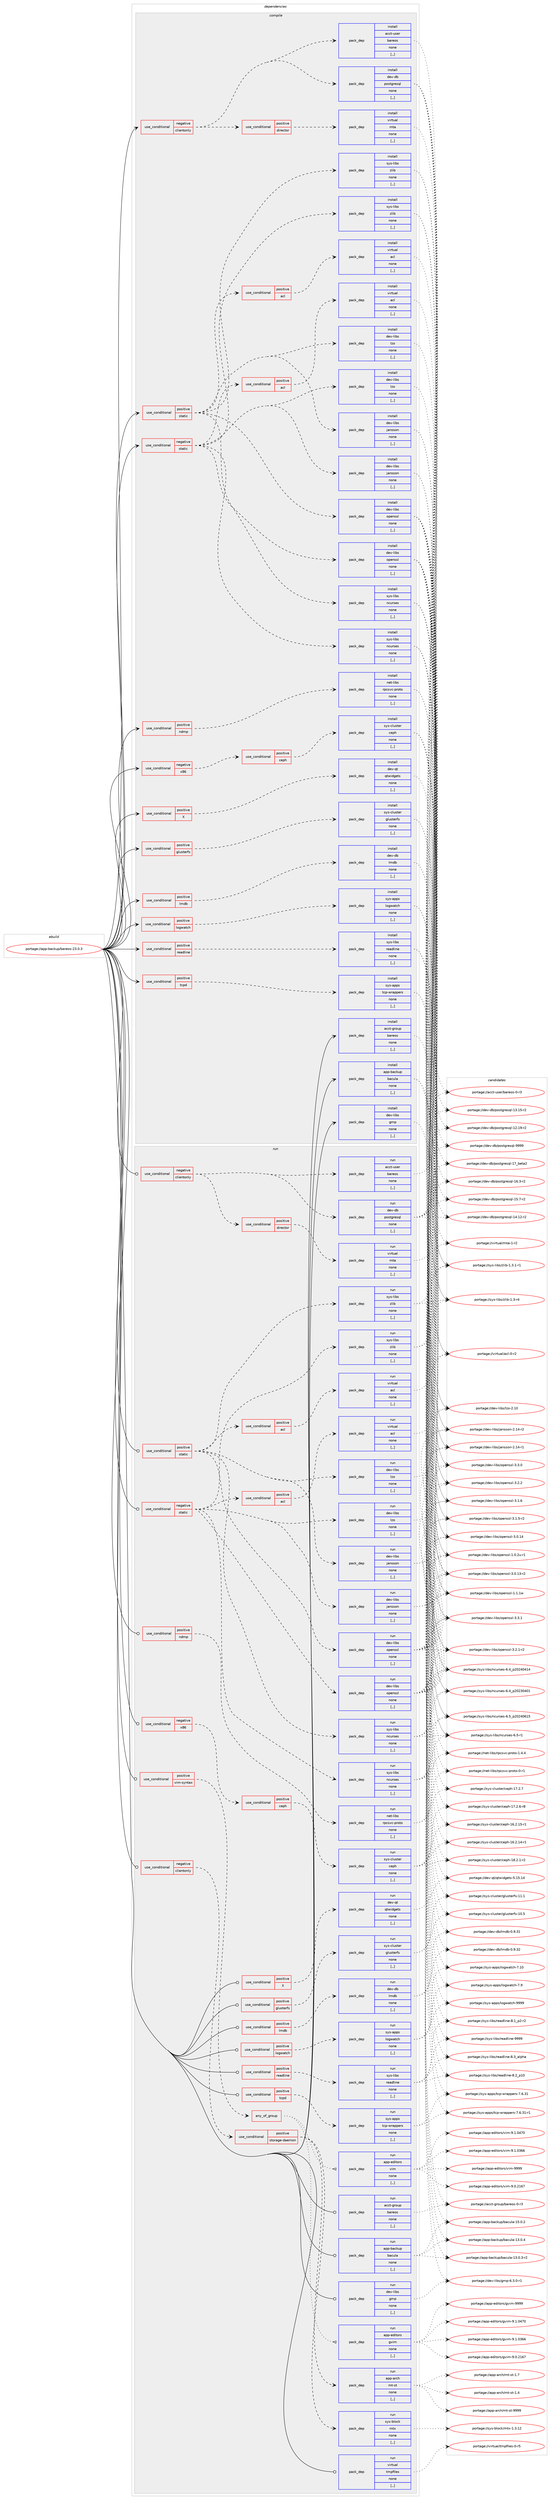digraph prolog {

# *************
# Graph options
# *************

newrank=true;
concentrate=true;
compound=true;
graph [rankdir=LR,fontname=Helvetica,fontsize=10,ranksep=1.5];#, ranksep=2.5, nodesep=0.2];
edge  [arrowhead=vee];
node  [fontname=Helvetica,fontsize=10];

# **********
# The ebuild
# **********

subgraph cluster_leftcol {
color=gray;
label=<<i>ebuild</i>>;
id [label="portage://app-backup/bareos-23.0.3", color=red, width=4, href="../app-backup/bareos-23.0.3.svg"];
}

# ****************
# The dependencies
# ****************

subgraph cluster_midcol {
color=gray;
label=<<i>dependencies</i>>;
subgraph cluster_compile {
fillcolor="#eeeeee";
style=filled;
label=<<i>compile</i>>;
subgraph cond2369 {
dependency8594 [label=<<TABLE BORDER="0" CELLBORDER="1" CELLSPACING="0" CELLPADDING="4"><TR><TD ROWSPAN="3" CELLPADDING="10">use_conditional</TD></TR><TR><TD>negative</TD></TR><TR><TD>clientonly</TD></TR></TABLE>>, shape=none, color=red];
subgraph pack6189 {
dependency8595 [label=<<TABLE BORDER="0" CELLBORDER="1" CELLSPACING="0" CELLPADDING="4" WIDTH="220"><TR><TD ROWSPAN="6" CELLPADDING="30">pack_dep</TD></TR><TR><TD WIDTH="110">install</TD></TR><TR><TD>acct-user</TD></TR><TR><TD>bareos</TD></TR><TR><TD>none</TD></TR><TR><TD>[,,]</TD></TR></TABLE>>, shape=none, color=blue];
}
dependency8594:e -> dependency8595:w [weight=20,style="dashed",arrowhead="vee"];
subgraph pack6190 {
dependency8596 [label=<<TABLE BORDER="0" CELLBORDER="1" CELLSPACING="0" CELLPADDING="4" WIDTH="220"><TR><TD ROWSPAN="6" CELLPADDING="30">pack_dep</TD></TR><TR><TD WIDTH="110">install</TD></TR><TR><TD>dev-db</TD></TR><TR><TD>postgresql</TD></TR><TR><TD>none</TD></TR><TR><TD>[,,]</TD></TR></TABLE>>, shape=none, color=blue];
}
dependency8594:e -> dependency8596:w [weight=20,style="dashed",arrowhead="vee"];
subgraph cond2370 {
dependency8597 [label=<<TABLE BORDER="0" CELLBORDER="1" CELLSPACING="0" CELLPADDING="4"><TR><TD ROWSPAN="3" CELLPADDING="10">use_conditional</TD></TR><TR><TD>positive</TD></TR><TR><TD>director</TD></TR></TABLE>>, shape=none, color=red];
subgraph pack6191 {
dependency8598 [label=<<TABLE BORDER="0" CELLBORDER="1" CELLSPACING="0" CELLPADDING="4" WIDTH="220"><TR><TD ROWSPAN="6" CELLPADDING="30">pack_dep</TD></TR><TR><TD WIDTH="110">install</TD></TR><TR><TD>virtual</TD></TR><TR><TD>mta</TD></TR><TR><TD>none</TD></TR><TR><TD>[,,]</TD></TR></TABLE>>, shape=none, color=blue];
}
dependency8597:e -> dependency8598:w [weight=20,style="dashed",arrowhead="vee"];
}
dependency8594:e -> dependency8597:w [weight=20,style="dashed",arrowhead="vee"];
}
id:e -> dependency8594:w [weight=20,style="solid",arrowhead="vee"];
subgraph cond2371 {
dependency8599 [label=<<TABLE BORDER="0" CELLBORDER="1" CELLSPACING="0" CELLPADDING="4"><TR><TD ROWSPAN="3" CELLPADDING="10">use_conditional</TD></TR><TR><TD>negative</TD></TR><TR><TD>static</TD></TR></TABLE>>, shape=none, color=red];
subgraph cond2372 {
dependency8600 [label=<<TABLE BORDER="0" CELLBORDER="1" CELLSPACING="0" CELLPADDING="4"><TR><TD ROWSPAN="3" CELLPADDING="10">use_conditional</TD></TR><TR><TD>positive</TD></TR><TR><TD>acl</TD></TR></TABLE>>, shape=none, color=red];
subgraph pack6192 {
dependency8601 [label=<<TABLE BORDER="0" CELLBORDER="1" CELLSPACING="0" CELLPADDING="4" WIDTH="220"><TR><TD ROWSPAN="6" CELLPADDING="30">pack_dep</TD></TR><TR><TD WIDTH="110">install</TD></TR><TR><TD>virtual</TD></TR><TR><TD>acl</TD></TR><TR><TD>none</TD></TR><TR><TD>[,,]</TD></TR></TABLE>>, shape=none, color=blue];
}
dependency8600:e -> dependency8601:w [weight=20,style="dashed",arrowhead="vee"];
}
dependency8599:e -> dependency8600:w [weight=20,style="dashed",arrowhead="vee"];
subgraph pack6193 {
dependency8602 [label=<<TABLE BORDER="0" CELLBORDER="1" CELLSPACING="0" CELLPADDING="4" WIDTH="220"><TR><TD ROWSPAN="6" CELLPADDING="30">pack_dep</TD></TR><TR><TD WIDTH="110">install</TD></TR><TR><TD>dev-libs</TD></TR><TR><TD>jansson</TD></TR><TR><TD>none</TD></TR><TR><TD>[,,]</TD></TR></TABLE>>, shape=none, color=blue];
}
dependency8599:e -> dependency8602:w [weight=20,style="dashed",arrowhead="vee"];
subgraph pack6194 {
dependency8603 [label=<<TABLE BORDER="0" CELLBORDER="1" CELLSPACING="0" CELLPADDING="4" WIDTH="220"><TR><TD ROWSPAN="6" CELLPADDING="30">pack_dep</TD></TR><TR><TD WIDTH="110">install</TD></TR><TR><TD>dev-libs</TD></TR><TR><TD>lzo</TD></TR><TR><TD>none</TD></TR><TR><TD>[,,]</TD></TR></TABLE>>, shape=none, color=blue];
}
dependency8599:e -> dependency8603:w [weight=20,style="dashed",arrowhead="vee"];
subgraph pack6195 {
dependency8604 [label=<<TABLE BORDER="0" CELLBORDER="1" CELLSPACING="0" CELLPADDING="4" WIDTH="220"><TR><TD ROWSPAN="6" CELLPADDING="30">pack_dep</TD></TR><TR><TD WIDTH="110">install</TD></TR><TR><TD>dev-libs</TD></TR><TR><TD>openssl</TD></TR><TR><TD>none</TD></TR><TR><TD>[,,]</TD></TR></TABLE>>, shape=none, color=blue];
}
dependency8599:e -> dependency8604:w [weight=20,style="dashed",arrowhead="vee"];
subgraph pack6196 {
dependency8605 [label=<<TABLE BORDER="0" CELLBORDER="1" CELLSPACING="0" CELLPADDING="4" WIDTH="220"><TR><TD ROWSPAN="6" CELLPADDING="30">pack_dep</TD></TR><TR><TD WIDTH="110">install</TD></TR><TR><TD>sys-libs</TD></TR><TR><TD>ncurses</TD></TR><TR><TD>none</TD></TR><TR><TD>[,,]</TD></TR></TABLE>>, shape=none, color=blue];
}
dependency8599:e -> dependency8605:w [weight=20,style="dashed",arrowhead="vee"];
subgraph pack6197 {
dependency8606 [label=<<TABLE BORDER="0" CELLBORDER="1" CELLSPACING="0" CELLPADDING="4" WIDTH="220"><TR><TD ROWSPAN="6" CELLPADDING="30">pack_dep</TD></TR><TR><TD WIDTH="110">install</TD></TR><TR><TD>sys-libs</TD></TR><TR><TD>zlib</TD></TR><TR><TD>none</TD></TR><TR><TD>[,,]</TD></TR></TABLE>>, shape=none, color=blue];
}
dependency8599:e -> dependency8606:w [weight=20,style="dashed",arrowhead="vee"];
}
id:e -> dependency8599:w [weight=20,style="solid",arrowhead="vee"];
subgraph cond2373 {
dependency8607 [label=<<TABLE BORDER="0" CELLBORDER="1" CELLSPACING="0" CELLPADDING="4"><TR><TD ROWSPAN="3" CELLPADDING="10">use_conditional</TD></TR><TR><TD>negative</TD></TR><TR><TD>x86</TD></TR></TABLE>>, shape=none, color=red];
subgraph cond2374 {
dependency8608 [label=<<TABLE BORDER="0" CELLBORDER="1" CELLSPACING="0" CELLPADDING="4"><TR><TD ROWSPAN="3" CELLPADDING="10">use_conditional</TD></TR><TR><TD>positive</TD></TR><TR><TD>ceph</TD></TR></TABLE>>, shape=none, color=red];
subgraph pack6198 {
dependency8609 [label=<<TABLE BORDER="0" CELLBORDER="1" CELLSPACING="0" CELLPADDING="4" WIDTH="220"><TR><TD ROWSPAN="6" CELLPADDING="30">pack_dep</TD></TR><TR><TD WIDTH="110">install</TD></TR><TR><TD>sys-cluster</TD></TR><TR><TD>ceph</TD></TR><TR><TD>none</TD></TR><TR><TD>[,,]</TD></TR></TABLE>>, shape=none, color=blue];
}
dependency8608:e -> dependency8609:w [weight=20,style="dashed",arrowhead="vee"];
}
dependency8607:e -> dependency8608:w [weight=20,style="dashed",arrowhead="vee"];
}
id:e -> dependency8607:w [weight=20,style="solid",arrowhead="vee"];
subgraph cond2375 {
dependency8610 [label=<<TABLE BORDER="0" CELLBORDER="1" CELLSPACING="0" CELLPADDING="4"><TR><TD ROWSPAN="3" CELLPADDING="10">use_conditional</TD></TR><TR><TD>positive</TD></TR><TR><TD>X</TD></TR></TABLE>>, shape=none, color=red];
subgraph pack6199 {
dependency8611 [label=<<TABLE BORDER="0" CELLBORDER="1" CELLSPACING="0" CELLPADDING="4" WIDTH="220"><TR><TD ROWSPAN="6" CELLPADDING="30">pack_dep</TD></TR><TR><TD WIDTH="110">install</TD></TR><TR><TD>dev-qt</TD></TR><TR><TD>qtwidgets</TD></TR><TR><TD>none</TD></TR><TR><TD>[,,]</TD></TR></TABLE>>, shape=none, color=blue];
}
dependency8610:e -> dependency8611:w [weight=20,style="dashed",arrowhead="vee"];
}
id:e -> dependency8610:w [weight=20,style="solid",arrowhead="vee"];
subgraph cond2376 {
dependency8612 [label=<<TABLE BORDER="0" CELLBORDER="1" CELLSPACING="0" CELLPADDING="4"><TR><TD ROWSPAN="3" CELLPADDING="10">use_conditional</TD></TR><TR><TD>positive</TD></TR><TR><TD>glusterfs</TD></TR></TABLE>>, shape=none, color=red];
subgraph pack6200 {
dependency8613 [label=<<TABLE BORDER="0" CELLBORDER="1" CELLSPACING="0" CELLPADDING="4" WIDTH="220"><TR><TD ROWSPAN="6" CELLPADDING="30">pack_dep</TD></TR><TR><TD WIDTH="110">install</TD></TR><TR><TD>sys-cluster</TD></TR><TR><TD>glusterfs</TD></TR><TR><TD>none</TD></TR><TR><TD>[,,]</TD></TR></TABLE>>, shape=none, color=blue];
}
dependency8612:e -> dependency8613:w [weight=20,style="dashed",arrowhead="vee"];
}
id:e -> dependency8612:w [weight=20,style="solid",arrowhead="vee"];
subgraph cond2377 {
dependency8614 [label=<<TABLE BORDER="0" CELLBORDER="1" CELLSPACING="0" CELLPADDING="4"><TR><TD ROWSPAN="3" CELLPADDING="10">use_conditional</TD></TR><TR><TD>positive</TD></TR><TR><TD>lmdb</TD></TR></TABLE>>, shape=none, color=red];
subgraph pack6201 {
dependency8615 [label=<<TABLE BORDER="0" CELLBORDER="1" CELLSPACING="0" CELLPADDING="4" WIDTH="220"><TR><TD ROWSPAN="6" CELLPADDING="30">pack_dep</TD></TR><TR><TD WIDTH="110">install</TD></TR><TR><TD>dev-db</TD></TR><TR><TD>lmdb</TD></TR><TR><TD>none</TD></TR><TR><TD>[,,]</TD></TR></TABLE>>, shape=none, color=blue];
}
dependency8614:e -> dependency8615:w [weight=20,style="dashed",arrowhead="vee"];
}
id:e -> dependency8614:w [weight=20,style="solid",arrowhead="vee"];
subgraph cond2378 {
dependency8616 [label=<<TABLE BORDER="0" CELLBORDER="1" CELLSPACING="0" CELLPADDING="4"><TR><TD ROWSPAN="3" CELLPADDING="10">use_conditional</TD></TR><TR><TD>positive</TD></TR><TR><TD>logwatch</TD></TR></TABLE>>, shape=none, color=red];
subgraph pack6202 {
dependency8617 [label=<<TABLE BORDER="0" CELLBORDER="1" CELLSPACING="0" CELLPADDING="4" WIDTH="220"><TR><TD ROWSPAN="6" CELLPADDING="30">pack_dep</TD></TR><TR><TD WIDTH="110">install</TD></TR><TR><TD>sys-apps</TD></TR><TR><TD>logwatch</TD></TR><TR><TD>none</TD></TR><TR><TD>[,,]</TD></TR></TABLE>>, shape=none, color=blue];
}
dependency8616:e -> dependency8617:w [weight=20,style="dashed",arrowhead="vee"];
}
id:e -> dependency8616:w [weight=20,style="solid",arrowhead="vee"];
subgraph cond2379 {
dependency8618 [label=<<TABLE BORDER="0" CELLBORDER="1" CELLSPACING="0" CELLPADDING="4"><TR><TD ROWSPAN="3" CELLPADDING="10">use_conditional</TD></TR><TR><TD>positive</TD></TR><TR><TD>ndmp</TD></TR></TABLE>>, shape=none, color=red];
subgraph pack6203 {
dependency8619 [label=<<TABLE BORDER="0" CELLBORDER="1" CELLSPACING="0" CELLPADDING="4" WIDTH="220"><TR><TD ROWSPAN="6" CELLPADDING="30">pack_dep</TD></TR><TR><TD WIDTH="110">install</TD></TR><TR><TD>net-libs</TD></TR><TR><TD>rpcsvc-proto</TD></TR><TR><TD>none</TD></TR><TR><TD>[,,]</TD></TR></TABLE>>, shape=none, color=blue];
}
dependency8618:e -> dependency8619:w [weight=20,style="dashed",arrowhead="vee"];
}
id:e -> dependency8618:w [weight=20,style="solid",arrowhead="vee"];
subgraph cond2380 {
dependency8620 [label=<<TABLE BORDER="0" CELLBORDER="1" CELLSPACING="0" CELLPADDING="4"><TR><TD ROWSPAN="3" CELLPADDING="10">use_conditional</TD></TR><TR><TD>positive</TD></TR><TR><TD>readline</TD></TR></TABLE>>, shape=none, color=red];
subgraph pack6204 {
dependency8621 [label=<<TABLE BORDER="0" CELLBORDER="1" CELLSPACING="0" CELLPADDING="4" WIDTH="220"><TR><TD ROWSPAN="6" CELLPADDING="30">pack_dep</TD></TR><TR><TD WIDTH="110">install</TD></TR><TR><TD>sys-libs</TD></TR><TR><TD>readline</TD></TR><TR><TD>none</TD></TR><TR><TD>[,,]</TD></TR></TABLE>>, shape=none, color=blue];
}
dependency8620:e -> dependency8621:w [weight=20,style="dashed",arrowhead="vee"];
}
id:e -> dependency8620:w [weight=20,style="solid",arrowhead="vee"];
subgraph cond2381 {
dependency8622 [label=<<TABLE BORDER="0" CELLBORDER="1" CELLSPACING="0" CELLPADDING="4"><TR><TD ROWSPAN="3" CELLPADDING="10">use_conditional</TD></TR><TR><TD>positive</TD></TR><TR><TD>static</TD></TR></TABLE>>, shape=none, color=red];
subgraph cond2382 {
dependency8623 [label=<<TABLE BORDER="0" CELLBORDER="1" CELLSPACING="0" CELLPADDING="4"><TR><TD ROWSPAN="3" CELLPADDING="10">use_conditional</TD></TR><TR><TD>positive</TD></TR><TR><TD>acl</TD></TR></TABLE>>, shape=none, color=red];
subgraph pack6205 {
dependency8624 [label=<<TABLE BORDER="0" CELLBORDER="1" CELLSPACING="0" CELLPADDING="4" WIDTH="220"><TR><TD ROWSPAN="6" CELLPADDING="30">pack_dep</TD></TR><TR><TD WIDTH="110">install</TD></TR><TR><TD>virtual</TD></TR><TR><TD>acl</TD></TR><TR><TD>none</TD></TR><TR><TD>[,,]</TD></TR></TABLE>>, shape=none, color=blue];
}
dependency8623:e -> dependency8624:w [weight=20,style="dashed",arrowhead="vee"];
}
dependency8622:e -> dependency8623:w [weight=20,style="dashed",arrowhead="vee"];
subgraph pack6206 {
dependency8625 [label=<<TABLE BORDER="0" CELLBORDER="1" CELLSPACING="0" CELLPADDING="4" WIDTH="220"><TR><TD ROWSPAN="6" CELLPADDING="30">pack_dep</TD></TR><TR><TD WIDTH="110">install</TD></TR><TR><TD>dev-libs</TD></TR><TR><TD>jansson</TD></TR><TR><TD>none</TD></TR><TR><TD>[,,]</TD></TR></TABLE>>, shape=none, color=blue];
}
dependency8622:e -> dependency8625:w [weight=20,style="dashed",arrowhead="vee"];
subgraph pack6207 {
dependency8626 [label=<<TABLE BORDER="0" CELLBORDER="1" CELLSPACING="0" CELLPADDING="4" WIDTH="220"><TR><TD ROWSPAN="6" CELLPADDING="30">pack_dep</TD></TR><TR><TD WIDTH="110">install</TD></TR><TR><TD>dev-libs</TD></TR><TR><TD>lzo</TD></TR><TR><TD>none</TD></TR><TR><TD>[,,]</TD></TR></TABLE>>, shape=none, color=blue];
}
dependency8622:e -> dependency8626:w [weight=20,style="dashed",arrowhead="vee"];
subgraph pack6208 {
dependency8627 [label=<<TABLE BORDER="0" CELLBORDER="1" CELLSPACING="0" CELLPADDING="4" WIDTH="220"><TR><TD ROWSPAN="6" CELLPADDING="30">pack_dep</TD></TR><TR><TD WIDTH="110">install</TD></TR><TR><TD>dev-libs</TD></TR><TR><TD>openssl</TD></TR><TR><TD>none</TD></TR><TR><TD>[,,]</TD></TR></TABLE>>, shape=none, color=blue];
}
dependency8622:e -> dependency8627:w [weight=20,style="dashed",arrowhead="vee"];
subgraph pack6209 {
dependency8628 [label=<<TABLE BORDER="0" CELLBORDER="1" CELLSPACING="0" CELLPADDING="4" WIDTH="220"><TR><TD ROWSPAN="6" CELLPADDING="30">pack_dep</TD></TR><TR><TD WIDTH="110">install</TD></TR><TR><TD>sys-libs</TD></TR><TR><TD>ncurses</TD></TR><TR><TD>none</TD></TR><TR><TD>[,,]</TD></TR></TABLE>>, shape=none, color=blue];
}
dependency8622:e -> dependency8628:w [weight=20,style="dashed",arrowhead="vee"];
subgraph pack6210 {
dependency8629 [label=<<TABLE BORDER="0" CELLBORDER="1" CELLSPACING="0" CELLPADDING="4" WIDTH="220"><TR><TD ROWSPAN="6" CELLPADDING="30">pack_dep</TD></TR><TR><TD WIDTH="110">install</TD></TR><TR><TD>sys-libs</TD></TR><TR><TD>zlib</TD></TR><TR><TD>none</TD></TR><TR><TD>[,,]</TD></TR></TABLE>>, shape=none, color=blue];
}
dependency8622:e -> dependency8629:w [weight=20,style="dashed",arrowhead="vee"];
}
id:e -> dependency8622:w [weight=20,style="solid",arrowhead="vee"];
subgraph cond2383 {
dependency8630 [label=<<TABLE BORDER="0" CELLBORDER="1" CELLSPACING="0" CELLPADDING="4"><TR><TD ROWSPAN="3" CELLPADDING="10">use_conditional</TD></TR><TR><TD>positive</TD></TR><TR><TD>tcpd</TD></TR></TABLE>>, shape=none, color=red];
subgraph pack6211 {
dependency8631 [label=<<TABLE BORDER="0" CELLBORDER="1" CELLSPACING="0" CELLPADDING="4" WIDTH="220"><TR><TD ROWSPAN="6" CELLPADDING="30">pack_dep</TD></TR><TR><TD WIDTH="110">install</TD></TR><TR><TD>sys-apps</TD></TR><TR><TD>tcp-wrappers</TD></TR><TR><TD>none</TD></TR><TR><TD>[,,]</TD></TR></TABLE>>, shape=none, color=blue];
}
dependency8630:e -> dependency8631:w [weight=20,style="dashed",arrowhead="vee"];
}
id:e -> dependency8630:w [weight=20,style="solid",arrowhead="vee"];
subgraph pack6212 {
dependency8632 [label=<<TABLE BORDER="0" CELLBORDER="1" CELLSPACING="0" CELLPADDING="4" WIDTH="220"><TR><TD ROWSPAN="6" CELLPADDING="30">pack_dep</TD></TR><TR><TD WIDTH="110">install</TD></TR><TR><TD>acct-group</TD></TR><TR><TD>bareos</TD></TR><TR><TD>none</TD></TR><TR><TD>[,,]</TD></TR></TABLE>>, shape=none, color=blue];
}
id:e -> dependency8632:w [weight=20,style="solid",arrowhead="vee"];
subgraph pack6213 {
dependency8633 [label=<<TABLE BORDER="0" CELLBORDER="1" CELLSPACING="0" CELLPADDING="4" WIDTH="220"><TR><TD ROWSPAN="6" CELLPADDING="30">pack_dep</TD></TR><TR><TD WIDTH="110">install</TD></TR><TR><TD>dev-libs</TD></TR><TR><TD>gmp</TD></TR><TR><TD>none</TD></TR><TR><TD>[,,]</TD></TR></TABLE>>, shape=none, color=blue];
}
id:e -> dependency8633:w [weight=20,style="solid",arrowhead="vee"];
subgraph pack6214 {
dependency8634 [label=<<TABLE BORDER="0" CELLBORDER="1" CELLSPACING="0" CELLPADDING="4" WIDTH="220"><TR><TD ROWSPAN="6" CELLPADDING="30">pack_dep</TD></TR><TR><TD WIDTH="110">install</TD></TR><TR><TD>app-backup</TD></TR><TR><TD>bacula</TD></TR><TR><TD>none</TD></TR><TR><TD>[,,]</TD></TR></TABLE>>, shape=none, color=blue];
}
id:e -> dependency8634:w [weight=20,style="solid",arrowhead="vee"];
}
subgraph cluster_compileandrun {
fillcolor="#eeeeee";
style=filled;
label=<<i>compile and run</i>>;
}
subgraph cluster_run {
fillcolor="#eeeeee";
style=filled;
label=<<i>run</i>>;
subgraph cond2384 {
dependency8635 [label=<<TABLE BORDER="0" CELLBORDER="1" CELLSPACING="0" CELLPADDING="4"><TR><TD ROWSPAN="3" CELLPADDING="10">use_conditional</TD></TR><TR><TD>negative</TD></TR><TR><TD>clientonly</TD></TR></TABLE>>, shape=none, color=red];
subgraph cond2385 {
dependency8636 [label=<<TABLE BORDER="0" CELLBORDER="1" CELLSPACING="0" CELLPADDING="4"><TR><TD ROWSPAN="3" CELLPADDING="10">use_conditional</TD></TR><TR><TD>positive</TD></TR><TR><TD>storage-daemon</TD></TR></TABLE>>, shape=none, color=red];
subgraph pack6215 {
dependency8637 [label=<<TABLE BORDER="0" CELLBORDER="1" CELLSPACING="0" CELLPADDING="4" WIDTH="220"><TR><TD ROWSPAN="6" CELLPADDING="30">pack_dep</TD></TR><TR><TD WIDTH="110">run</TD></TR><TR><TD>sys-block</TD></TR><TR><TD>mtx</TD></TR><TR><TD>none</TD></TR><TR><TD>[,,]</TD></TR></TABLE>>, shape=none, color=blue];
}
dependency8636:e -> dependency8637:w [weight=20,style="dashed",arrowhead="vee"];
subgraph pack6216 {
dependency8638 [label=<<TABLE BORDER="0" CELLBORDER="1" CELLSPACING="0" CELLPADDING="4" WIDTH="220"><TR><TD ROWSPAN="6" CELLPADDING="30">pack_dep</TD></TR><TR><TD WIDTH="110">run</TD></TR><TR><TD>app-arch</TD></TR><TR><TD>mt-st</TD></TR><TR><TD>none</TD></TR><TR><TD>[,,]</TD></TR></TABLE>>, shape=none, color=blue];
}
dependency8636:e -> dependency8638:w [weight=20,style="dashed",arrowhead="vee"];
}
dependency8635:e -> dependency8636:w [weight=20,style="dashed",arrowhead="vee"];
}
id:e -> dependency8635:w [weight=20,style="solid",arrowhead="odot"];
subgraph cond2386 {
dependency8639 [label=<<TABLE BORDER="0" CELLBORDER="1" CELLSPACING="0" CELLPADDING="4"><TR><TD ROWSPAN="3" CELLPADDING="10">use_conditional</TD></TR><TR><TD>negative</TD></TR><TR><TD>clientonly</TD></TR></TABLE>>, shape=none, color=red];
subgraph pack6217 {
dependency8640 [label=<<TABLE BORDER="0" CELLBORDER="1" CELLSPACING="0" CELLPADDING="4" WIDTH="220"><TR><TD ROWSPAN="6" CELLPADDING="30">pack_dep</TD></TR><TR><TD WIDTH="110">run</TD></TR><TR><TD>acct-user</TD></TR><TR><TD>bareos</TD></TR><TR><TD>none</TD></TR><TR><TD>[,,]</TD></TR></TABLE>>, shape=none, color=blue];
}
dependency8639:e -> dependency8640:w [weight=20,style="dashed",arrowhead="vee"];
subgraph pack6218 {
dependency8641 [label=<<TABLE BORDER="0" CELLBORDER="1" CELLSPACING="0" CELLPADDING="4" WIDTH="220"><TR><TD ROWSPAN="6" CELLPADDING="30">pack_dep</TD></TR><TR><TD WIDTH="110">run</TD></TR><TR><TD>dev-db</TD></TR><TR><TD>postgresql</TD></TR><TR><TD>none</TD></TR><TR><TD>[,,]</TD></TR></TABLE>>, shape=none, color=blue];
}
dependency8639:e -> dependency8641:w [weight=20,style="dashed",arrowhead="vee"];
subgraph cond2387 {
dependency8642 [label=<<TABLE BORDER="0" CELLBORDER="1" CELLSPACING="0" CELLPADDING="4"><TR><TD ROWSPAN="3" CELLPADDING="10">use_conditional</TD></TR><TR><TD>positive</TD></TR><TR><TD>director</TD></TR></TABLE>>, shape=none, color=red];
subgraph pack6219 {
dependency8643 [label=<<TABLE BORDER="0" CELLBORDER="1" CELLSPACING="0" CELLPADDING="4" WIDTH="220"><TR><TD ROWSPAN="6" CELLPADDING="30">pack_dep</TD></TR><TR><TD WIDTH="110">run</TD></TR><TR><TD>virtual</TD></TR><TR><TD>mta</TD></TR><TR><TD>none</TD></TR><TR><TD>[,,]</TD></TR></TABLE>>, shape=none, color=blue];
}
dependency8642:e -> dependency8643:w [weight=20,style="dashed",arrowhead="vee"];
}
dependency8639:e -> dependency8642:w [weight=20,style="dashed",arrowhead="vee"];
}
id:e -> dependency8639:w [weight=20,style="solid",arrowhead="odot"];
subgraph cond2388 {
dependency8644 [label=<<TABLE BORDER="0" CELLBORDER="1" CELLSPACING="0" CELLPADDING="4"><TR><TD ROWSPAN="3" CELLPADDING="10">use_conditional</TD></TR><TR><TD>negative</TD></TR><TR><TD>static</TD></TR></TABLE>>, shape=none, color=red];
subgraph cond2389 {
dependency8645 [label=<<TABLE BORDER="0" CELLBORDER="1" CELLSPACING="0" CELLPADDING="4"><TR><TD ROWSPAN="3" CELLPADDING="10">use_conditional</TD></TR><TR><TD>positive</TD></TR><TR><TD>acl</TD></TR></TABLE>>, shape=none, color=red];
subgraph pack6220 {
dependency8646 [label=<<TABLE BORDER="0" CELLBORDER="1" CELLSPACING="0" CELLPADDING="4" WIDTH="220"><TR><TD ROWSPAN="6" CELLPADDING="30">pack_dep</TD></TR><TR><TD WIDTH="110">run</TD></TR><TR><TD>virtual</TD></TR><TR><TD>acl</TD></TR><TR><TD>none</TD></TR><TR><TD>[,,]</TD></TR></TABLE>>, shape=none, color=blue];
}
dependency8645:e -> dependency8646:w [weight=20,style="dashed",arrowhead="vee"];
}
dependency8644:e -> dependency8645:w [weight=20,style="dashed",arrowhead="vee"];
subgraph pack6221 {
dependency8647 [label=<<TABLE BORDER="0" CELLBORDER="1" CELLSPACING="0" CELLPADDING="4" WIDTH="220"><TR><TD ROWSPAN="6" CELLPADDING="30">pack_dep</TD></TR><TR><TD WIDTH="110">run</TD></TR><TR><TD>dev-libs</TD></TR><TR><TD>jansson</TD></TR><TR><TD>none</TD></TR><TR><TD>[,,]</TD></TR></TABLE>>, shape=none, color=blue];
}
dependency8644:e -> dependency8647:w [weight=20,style="dashed",arrowhead="vee"];
subgraph pack6222 {
dependency8648 [label=<<TABLE BORDER="0" CELLBORDER="1" CELLSPACING="0" CELLPADDING="4" WIDTH="220"><TR><TD ROWSPAN="6" CELLPADDING="30">pack_dep</TD></TR><TR><TD WIDTH="110">run</TD></TR><TR><TD>dev-libs</TD></TR><TR><TD>lzo</TD></TR><TR><TD>none</TD></TR><TR><TD>[,,]</TD></TR></TABLE>>, shape=none, color=blue];
}
dependency8644:e -> dependency8648:w [weight=20,style="dashed",arrowhead="vee"];
subgraph pack6223 {
dependency8649 [label=<<TABLE BORDER="0" CELLBORDER="1" CELLSPACING="0" CELLPADDING="4" WIDTH="220"><TR><TD ROWSPAN="6" CELLPADDING="30">pack_dep</TD></TR><TR><TD WIDTH="110">run</TD></TR><TR><TD>dev-libs</TD></TR><TR><TD>openssl</TD></TR><TR><TD>none</TD></TR><TR><TD>[,,]</TD></TR></TABLE>>, shape=none, color=blue];
}
dependency8644:e -> dependency8649:w [weight=20,style="dashed",arrowhead="vee"];
subgraph pack6224 {
dependency8650 [label=<<TABLE BORDER="0" CELLBORDER="1" CELLSPACING="0" CELLPADDING="4" WIDTH="220"><TR><TD ROWSPAN="6" CELLPADDING="30">pack_dep</TD></TR><TR><TD WIDTH="110">run</TD></TR><TR><TD>sys-libs</TD></TR><TR><TD>ncurses</TD></TR><TR><TD>none</TD></TR><TR><TD>[,,]</TD></TR></TABLE>>, shape=none, color=blue];
}
dependency8644:e -> dependency8650:w [weight=20,style="dashed",arrowhead="vee"];
subgraph pack6225 {
dependency8651 [label=<<TABLE BORDER="0" CELLBORDER="1" CELLSPACING="0" CELLPADDING="4" WIDTH="220"><TR><TD ROWSPAN="6" CELLPADDING="30">pack_dep</TD></TR><TR><TD WIDTH="110">run</TD></TR><TR><TD>sys-libs</TD></TR><TR><TD>zlib</TD></TR><TR><TD>none</TD></TR><TR><TD>[,,]</TD></TR></TABLE>>, shape=none, color=blue];
}
dependency8644:e -> dependency8651:w [weight=20,style="dashed",arrowhead="vee"];
}
id:e -> dependency8644:w [weight=20,style="solid",arrowhead="odot"];
subgraph cond2390 {
dependency8652 [label=<<TABLE BORDER="0" CELLBORDER="1" CELLSPACING="0" CELLPADDING="4"><TR><TD ROWSPAN="3" CELLPADDING="10">use_conditional</TD></TR><TR><TD>negative</TD></TR><TR><TD>x86</TD></TR></TABLE>>, shape=none, color=red];
subgraph cond2391 {
dependency8653 [label=<<TABLE BORDER="0" CELLBORDER="1" CELLSPACING="0" CELLPADDING="4"><TR><TD ROWSPAN="3" CELLPADDING="10">use_conditional</TD></TR><TR><TD>positive</TD></TR><TR><TD>ceph</TD></TR></TABLE>>, shape=none, color=red];
subgraph pack6226 {
dependency8654 [label=<<TABLE BORDER="0" CELLBORDER="1" CELLSPACING="0" CELLPADDING="4" WIDTH="220"><TR><TD ROWSPAN="6" CELLPADDING="30">pack_dep</TD></TR><TR><TD WIDTH="110">run</TD></TR><TR><TD>sys-cluster</TD></TR><TR><TD>ceph</TD></TR><TR><TD>none</TD></TR><TR><TD>[,,]</TD></TR></TABLE>>, shape=none, color=blue];
}
dependency8653:e -> dependency8654:w [weight=20,style="dashed",arrowhead="vee"];
}
dependency8652:e -> dependency8653:w [weight=20,style="dashed",arrowhead="vee"];
}
id:e -> dependency8652:w [weight=20,style="solid",arrowhead="odot"];
subgraph cond2392 {
dependency8655 [label=<<TABLE BORDER="0" CELLBORDER="1" CELLSPACING="0" CELLPADDING="4"><TR><TD ROWSPAN="3" CELLPADDING="10">use_conditional</TD></TR><TR><TD>positive</TD></TR><TR><TD>X</TD></TR></TABLE>>, shape=none, color=red];
subgraph pack6227 {
dependency8656 [label=<<TABLE BORDER="0" CELLBORDER="1" CELLSPACING="0" CELLPADDING="4" WIDTH="220"><TR><TD ROWSPAN="6" CELLPADDING="30">pack_dep</TD></TR><TR><TD WIDTH="110">run</TD></TR><TR><TD>dev-qt</TD></TR><TR><TD>qtwidgets</TD></TR><TR><TD>none</TD></TR><TR><TD>[,,]</TD></TR></TABLE>>, shape=none, color=blue];
}
dependency8655:e -> dependency8656:w [weight=20,style="dashed",arrowhead="vee"];
}
id:e -> dependency8655:w [weight=20,style="solid",arrowhead="odot"];
subgraph cond2393 {
dependency8657 [label=<<TABLE BORDER="0" CELLBORDER="1" CELLSPACING="0" CELLPADDING="4"><TR><TD ROWSPAN="3" CELLPADDING="10">use_conditional</TD></TR><TR><TD>positive</TD></TR><TR><TD>glusterfs</TD></TR></TABLE>>, shape=none, color=red];
subgraph pack6228 {
dependency8658 [label=<<TABLE BORDER="0" CELLBORDER="1" CELLSPACING="0" CELLPADDING="4" WIDTH="220"><TR><TD ROWSPAN="6" CELLPADDING="30">pack_dep</TD></TR><TR><TD WIDTH="110">run</TD></TR><TR><TD>sys-cluster</TD></TR><TR><TD>glusterfs</TD></TR><TR><TD>none</TD></TR><TR><TD>[,,]</TD></TR></TABLE>>, shape=none, color=blue];
}
dependency8657:e -> dependency8658:w [weight=20,style="dashed",arrowhead="vee"];
}
id:e -> dependency8657:w [weight=20,style="solid",arrowhead="odot"];
subgraph cond2394 {
dependency8659 [label=<<TABLE BORDER="0" CELLBORDER="1" CELLSPACING="0" CELLPADDING="4"><TR><TD ROWSPAN="3" CELLPADDING="10">use_conditional</TD></TR><TR><TD>positive</TD></TR><TR><TD>lmdb</TD></TR></TABLE>>, shape=none, color=red];
subgraph pack6229 {
dependency8660 [label=<<TABLE BORDER="0" CELLBORDER="1" CELLSPACING="0" CELLPADDING="4" WIDTH="220"><TR><TD ROWSPAN="6" CELLPADDING="30">pack_dep</TD></TR><TR><TD WIDTH="110">run</TD></TR><TR><TD>dev-db</TD></TR><TR><TD>lmdb</TD></TR><TR><TD>none</TD></TR><TR><TD>[,,]</TD></TR></TABLE>>, shape=none, color=blue];
}
dependency8659:e -> dependency8660:w [weight=20,style="dashed",arrowhead="vee"];
}
id:e -> dependency8659:w [weight=20,style="solid",arrowhead="odot"];
subgraph cond2395 {
dependency8661 [label=<<TABLE BORDER="0" CELLBORDER="1" CELLSPACING="0" CELLPADDING="4"><TR><TD ROWSPAN="3" CELLPADDING="10">use_conditional</TD></TR><TR><TD>positive</TD></TR><TR><TD>logwatch</TD></TR></TABLE>>, shape=none, color=red];
subgraph pack6230 {
dependency8662 [label=<<TABLE BORDER="0" CELLBORDER="1" CELLSPACING="0" CELLPADDING="4" WIDTH="220"><TR><TD ROWSPAN="6" CELLPADDING="30">pack_dep</TD></TR><TR><TD WIDTH="110">run</TD></TR><TR><TD>sys-apps</TD></TR><TR><TD>logwatch</TD></TR><TR><TD>none</TD></TR><TR><TD>[,,]</TD></TR></TABLE>>, shape=none, color=blue];
}
dependency8661:e -> dependency8662:w [weight=20,style="dashed",arrowhead="vee"];
}
id:e -> dependency8661:w [weight=20,style="solid",arrowhead="odot"];
subgraph cond2396 {
dependency8663 [label=<<TABLE BORDER="0" CELLBORDER="1" CELLSPACING="0" CELLPADDING="4"><TR><TD ROWSPAN="3" CELLPADDING="10">use_conditional</TD></TR><TR><TD>positive</TD></TR><TR><TD>ndmp</TD></TR></TABLE>>, shape=none, color=red];
subgraph pack6231 {
dependency8664 [label=<<TABLE BORDER="0" CELLBORDER="1" CELLSPACING="0" CELLPADDING="4" WIDTH="220"><TR><TD ROWSPAN="6" CELLPADDING="30">pack_dep</TD></TR><TR><TD WIDTH="110">run</TD></TR><TR><TD>net-libs</TD></TR><TR><TD>rpcsvc-proto</TD></TR><TR><TD>none</TD></TR><TR><TD>[,,]</TD></TR></TABLE>>, shape=none, color=blue];
}
dependency8663:e -> dependency8664:w [weight=20,style="dashed",arrowhead="vee"];
}
id:e -> dependency8663:w [weight=20,style="solid",arrowhead="odot"];
subgraph cond2397 {
dependency8665 [label=<<TABLE BORDER="0" CELLBORDER="1" CELLSPACING="0" CELLPADDING="4"><TR><TD ROWSPAN="3" CELLPADDING="10">use_conditional</TD></TR><TR><TD>positive</TD></TR><TR><TD>readline</TD></TR></TABLE>>, shape=none, color=red];
subgraph pack6232 {
dependency8666 [label=<<TABLE BORDER="0" CELLBORDER="1" CELLSPACING="0" CELLPADDING="4" WIDTH="220"><TR><TD ROWSPAN="6" CELLPADDING="30">pack_dep</TD></TR><TR><TD WIDTH="110">run</TD></TR><TR><TD>sys-libs</TD></TR><TR><TD>readline</TD></TR><TR><TD>none</TD></TR><TR><TD>[,,]</TD></TR></TABLE>>, shape=none, color=blue];
}
dependency8665:e -> dependency8666:w [weight=20,style="dashed",arrowhead="vee"];
}
id:e -> dependency8665:w [weight=20,style="solid",arrowhead="odot"];
subgraph cond2398 {
dependency8667 [label=<<TABLE BORDER="0" CELLBORDER="1" CELLSPACING="0" CELLPADDING="4"><TR><TD ROWSPAN="3" CELLPADDING="10">use_conditional</TD></TR><TR><TD>positive</TD></TR><TR><TD>static</TD></TR></TABLE>>, shape=none, color=red];
subgraph cond2399 {
dependency8668 [label=<<TABLE BORDER="0" CELLBORDER="1" CELLSPACING="0" CELLPADDING="4"><TR><TD ROWSPAN="3" CELLPADDING="10">use_conditional</TD></TR><TR><TD>positive</TD></TR><TR><TD>acl</TD></TR></TABLE>>, shape=none, color=red];
subgraph pack6233 {
dependency8669 [label=<<TABLE BORDER="0" CELLBORDER="1" CELLSPACING="0" CELLPADDING="4" WIDTH="220"><TR><TD ROWSPAN="6" CELLPADDING="30">pack_dep</TD></TR><TR><TD WIDTH="110">run</TD></TR><TR><TD>virtual</TD></TR><TR><TD>acl</TD></TR><TR><TD>none</TD></TR><TR><TD>[,,]</TD></TR></TABLE>>, shape=none, color=blue];
}
dependency8668:e -> dependency8669:w [weight=20,style="dashed",arrowhead="vee"];
}
dependency8667:e -> dependency8668:w [weight=20,style="dashed",arrowhead="vee"];
subgraph pack6234 {
dependency8670 [label=<<TABLE BORDER="0" CELLBORDER="1" CELLSPACING="0" CELLPADDING="4" WIDTH="220"><TR><TD ROWSPAN="6" CELLPADDING="30">pack_dep</TD></TR><TR><TD WIDTH="110">run</TD></TR><TR><TD>dev-libs</TD></TR><TR><TD>jansson</TD></TR><TR><TD>none</TD></TR><TR><TD>[,,]</TD></TR></TABLE>>, shape=none, color=blue];
}
dependency8667:e -> dependency8670:w [weight=20,style="dashed",arrowhead="vee"];
subgraph pack6235 {
dependency8671 [label=<<TABLE BORDER="0" CELLBORDER="1" CELLSPACING="0" CELLPADDING="4" WIDTH="220"><TR><TD ROWSPAN="6" CELLPADDING="30">pack_dep</TD></TR><TR><TD WIDTH="110">run</TD></TR><TR><TD>dev-libs</TD></TR><TR><TD>lzo</TD></TR><TR><TD>none</TD></TR><TR><TD>[,,]</TD></TR></TABLE>>, shape=none, color=blue];
}
dependency8667:e -> dependency8671:w [weight=20,style="dashed",arrowhead="vee"];
subgraph pack6236 {
dependency8672 [label=<<TABLE BORDER="0" CELLBORDER="1" CELLSPACING="0" CELLPADDING="4" WIDTH="220"><TR><TD ROWSPAN="6" CELLPADDING="30">pack_dep</TD></TR><TR><TD WIDTH="110">run</TD></TR><TR><TD>dev-libs</TD></TR><TR><TD>openssl</TD></TR><TR><TD>none</TD></TR><TR><TD>[,,]</TD></TR></TABLE>>, shape=none, color=blue];
}
dependency8667:e -> dependency8672:w [weight=20,style="dashed",arrowhead="vee"];
subgraph pack6237 {
dependency8673 [label=<<TABLE BORDER="0" CELLBORDER="1" CELLSPACING="0" CELLPADDING="4" WIDTH="220"><TR><TD ROWSPAN="6" CELLPADDING="30">pack_dep</TD></TR><TR><TD WIDTH="110">run</TD></TR><TR><TD>sys-libs</TD></TR><TR><TD>ncurses</TD></TR><TR><TD>none</TD></TR><TR><TD>[,,]</TD></TR></TABLE>>, shape=none, color=blue];
}
dependency8667:e -> dependency8673:w [weight=20,style="dashed",arrowhead="vee"];
subgraph pack6238 {
dependency8674 [label=<<TABLE BORDER="0" CELLBORDER="1" CELLSPACING="0" CELLPADDING="4" WIDTH="220"><TR><TD ROWSPAN="6" CELLPADDING="30">pack_dep</TD></TR><TR><TD WIDTH="110">run</TD></TR><TR><TD>sys-libs</TD></TR><TR><TD>zlib</TD></TR><TR><TD>none</TD></TR><TR><TD>[,,]</TD></TR></TABLE>>, shape=none, color=blue];
}
dependency8667:e -> dependency8674:w [weight=20,style="dashed",arrowhead="vee"];
}
id:e -> dependency8667:w [weight=20,style="solid",arrowhead="odot"];
subgraph cond2400 {
dependency8675 [label=<<TABLE BORDER="0" CELLBORDER="1" CELLSPACING="0" CELLPADDING="4"><TR><TD ROWSPAN="3" CELLPADDING="10">use_conditional</TD></TR><TR><TD>positive</TD></TR><TR><TD>tcpd</TD></TR></TABLE>>, shape=none, color=red];
subgraph pack6239 {
dependency8676 [label=<<TABLE BORDER="0" CELLBORDER="1" CELLSPACING="0" CELLPADDING="4" WIDTH="220"><TR><TD ROWSPAN="6" CELLPADDING="30">pack_dep</TD></TR><TR><TD WIDTH="110">run</TD></TR><TR><TD>sys-apps</TD></TR><TR><TD>tcp-wrappers</TD></TR><TR><TD>none</TD></TR><TR><TD>[,,]</TD></TR></TABLE>>, shape=none, color=blue];
}
dependency8675:e -> dependency8676:w [weight=20,style="dashed",arrowhead="vee"];
}
id:e -> dependency8675:w [weight=20,style="solid",arrowhead="odot"];
subgraph cond2401 {
dependency8677 [label=<<TABLE BORDER="0" CELLBORDER="1" CELLSPACING="0" CELLPADDING="4"><TR><TD ROWSPAN="3" CELLPADDING="10">use_conditional</TD></TR><TR><TD>positive</TD></TR><TR><TD>vim-syntax</TD></TR></TABLE>>, shape=none, color=red];
subgraph any38 {
dependency8678 [label=<<TABLE BORDER="0" CELLBORDER="1" CELLSPACING="0" CELLPADDING="4"><TR><TD CELLPADDING="10">any_of_group</TD></TR></TABLE>>, shape=none, color=red];subgraph pack6240 {
dependency8679 [label=<<TABLE BORDER="0" CELLBORDER="1" CELLSPACING="0" CELLPADDING="4" WIDTH="220"><TR><TD ROWSPAN="6" CELLPADDING="30">pack_dep</TD></TR><TR><TD WIDTH="110">run</TD></TR><TR><TD>app-editors</TD></TR><TR><TD>vim</TD></TR><TR><TD>none</TD></TR><TR><TD>[,,]</TD></TR></TABLE>>, shape=none, color=blue];
}
dependency8678:e -> dependency8679:w [weight=20,style="dotted",arrowhead="oinv"];
subgraph pack6241 {
dependency8680 [label=<<TABLE BORDER="0" CELLBORDER="1" CELLSPACING="0" CELLPADDING="4" WIDTH="220"><TR><TD ROWSPAN="6" CELLPADDING="30">pack_dep</TD></TR><TR><TD WIDTH="110">run</TD></TR><TR><TD>app-editors</TD></TR><TR><TD>gvim</TD></TR><TR><TD>none</TD></TR><TR><TD>[,,]</TD></TR></TABLE>>, shape=none, color=blue];
}
dependency8678:e -> dependency8680:w [weight=20,style="dotted",arrowhead="oinv"];
}
dependency8677:e -> dependency8678:w [weight=20,style="dashed",arrowhead="vee"];
}
id:e -> dependency8677:w [weight=20,style="solid",arrowhead="odot"];
subgraph pack6242 {
dependency8681 [label=<<TABLE BORDER="0" CELLBORDER="1" CELLSPACING="0" CELLPADDING="4" WIDTH="220"><TR><TD ROWSPAN="6" CELLPADDING="30">pack_dep</TD></TR><TR><TD WIDTH="110">run</TD></TR><TR><TD>acct-group</TD></TR><TR><TD>bareos</TD></TR><TR><TD>none</TD></TR><TR><TD>[,,]</TD></TR></TABLE>>, shape=none, color=blue];
}
id:e -> dependency8681:w [weight=20,style="solid",arrowhead="odot"];
subgraph pack6243 {
dependency8682 [label=<<TABLE BORDER="0" CELLBORDER="1" CELLSPACING="0" CELLPADDING="4" WIDTH="220"><TR><TD ROWSPAN="6" CELLPADDING="30">pack_dep</TD></TR><TR><TD WIDTH="110">run</TD></TR><TR><TD>dev-libs</TD></TR><TR><TD>gmp</TD></TR><TR><TD>none</TD></TR><TR><TD>[,,]</TD></TR></TABLE>>, shape=none, color=blue];
}
id:e -> dependency8682:w [weight=20,style="solid",arrowhead="odot"];
subgraph pack6244 {
dependency8683 [label=<<TABLE BORDER="0" CELLBORDER="1" CELLSPACING="0" CELLPADDING="4" WIDTH="220"><TR><TD ROWSPAN="6" CELLPADDING="30">pack_dep</TD></TR><TR><TD WIDTH="110">run</TD></TR><TR><TD>virtual</TD></TR><TR><TD>tmpfiles</TD></TR><TR><TD>none</TD></TR><TR><TD>[,,]</TD></TR></TABLE>>, shape=none, color=blue];
}
id:e -> dependency8683:w [weight=20,style="solid",arrowhead="odot"];
subgraph pack6245 {
dependency8684 [label=<<TABLE BORDER="0" CELLBORDER="1" CELLSPACING="0" CELLPADDING="4" WIDTH="220"><TR><TD ROWSPAN="6" CELLPADDING="30">pack_dep</TD></TR><TR><TD WIDTH="110">run</TD></TR><TR><TD>app-backup</TD></TR><TR><TD>bacula</TD></TR><TR><TD>none</TD></TR><TR><TD>[,,]</TD></TR></TABLE>>, shape=none, color=blue];
}
id:e -> dependency8684:w [weight=20,style="solid",arrowhead="odot"];
}
}

# **************
# The candidates
# **************

subgraph cluster_choices {
rank=same;
color=gray;
label=<<i>candidates</i>>;

subgraph choice6189 {
color=black;
nodesep=1;
choice9799991164511711510111447989711410111111545484511451 [label="portage://acct-user/bareos-0-r3", color=red, width=4,href="../acct-user/bareos-0-r3.svg"];
dependency8595:e -> choice9799991164511711510111447989711410111111545484511451:w [style=dotted,weight="100"];
}
subgraph choice6190 {
color=black;
nodesep=1;
choice1001011184510098471121111151161031141011151131084557575757 [label="portage://dev-db/postgresql-9999", color=red, width=4,href="../dev-db/postgresql-9999.svg"];
choice10010111845100984711211111511610311410111511310845495595981011169750 [label="portage://dev-db/postgresql-17_beta2", color=red, width=4,href="../dev-db/postgresql-17_beta2.svg"];
choice10010111845100984711211111511610311410111511310845495446514511450 [label="portage://dev-db/postgresql-16.3-r2", color=red, width=4,href="../dev-db/postgresql-16.3-r2.svg"];
choice10010111845100984711211111511610311410111511310845495346554511450 [label="portage://dev-db/postgresql-15.7-r2", color=red, width=4,href="../dev-db/postgresql-15.7-r2.svg"];
choice1001011184510098471121111151161031141011151131084549524649504511450 [label="portage://dev-db/postgresql-14.12-r2", color=red, width=4,href="../dev-db/postgresql-14.12-r2.svg"];
choice1001011184510098471121111151161031141011151131084549514649534511450 [label="portage://dev-db/postgresql-13.15-r2", color=red, width=4,href="../dev-db/postgresql-13.15-r2.svg"];
choice1001011184510098471121111151161031141011151131084549504649574511450 [label="portage://dev-db/postgresql-12.19-r2", color=red, width=4,href="../dev-db/postgresql-12.19-r2.svg"];
dependency8596:e -> choice1001011184510098471121111151161031141011151131084557575757:w [style=dotted,weight="100"];
dependency8596:e -> choice10010111845100984711211111511610311410111511310845495595981011169750:w [style=dotted,weight="100"];
dependency8596:e -> choice10010111845100984711211111511610311410111511310845495446514511450:w [style=dotted,weight="100"];
dependency8596:e -> choice10010111845100984711211111511610311410111511310845495346554511450:w [style=dotted,weight="100"];
dependency8596:e -> choice1001011184510098471121111151161031141011151131084549524649504511450:w [style=dotted,weight="100"];
dependency8596:e -> choice1001011184510098471121111151161031141011151131084549514649534511450:w [style=dotted,weight="100"];
dependency8596:e -> choice1001011184510098471121111151161031141011151131084549504649574511450:w [style=dotted,weight="100"];
}
subgraph choice6191 {
color=black;
nodesep=1;
choice11810511411611797108471091169745494511450 [label="portage://virtual/mta-1-r2", color=red, width=4,href="../virtual/mta-1-r2.svg"];
dependency8598:e -> choice11810511411611797108471091169745494511450:w [style=dotted,weight="100"];
}
subgraph choice6192 {
color=black;
nodesep=1;
choice1181051141161179710847979910845484511450 [label="portage://virtual/acl-0-r2", color=red, width=4,href="../virtual/acl-0-r2.svg"];
dependency8601:e -> choice1181051141161179710847979910845484511450:w [style=dotted,weight="100"];
}
subgraph choice6193 {
color=black;
nodesep=1;
choice1001011184510810598115471069711011511511111045504649524511450 [label="portage://dev-libs/jansson-2.14-r2", color=red, width=4,href="../dev-libs/jansson-2.14-r2.svg"];
choice1001011184510810598115471069711011511511111045504649524511449 [label="portage://dev-libs/jansson-2.14-r1", color=red, width=4,href="../dev-libs/jansson-2.14-r1.svg"];
dependency8602:e -> choice1001011184510810598115471069711011511511111045504649524511450:w [style=dotted,weight="100"];
dependency8602:e -> choice1001011184510810598115471069711011511511111045504649524511449:w [style=dotted,weight="100"];
}
subgraph choice6194 {
color=black;
nodesep=1;
choice1001011184510810598115471081221114550464948 [label="portage://dev-libs/lzo-2.10", color=red, width=4,href="../dev-libs/lzo-2.10.svg"];
dependency8603:e -> choice1001011184510810598115471081221114550464948:w [style=dotted,weight="100"];
}
subgraph choice6195 {
color=black;
nodesep=1;
choice100101118451081059811547111112101110115115108455146514649 [label="portage://dev-libs/openssl-3.3.1", color=red, width=4,href="../dev-libs/openssl-3.3.1.svg"];
choice100101118451081059811547111112101110115115108455146514648 [label="portage://dev-libs/openssl-3.3.0", color=red, width=4,href="../dev-libs/openssl-3.3.0.svg"];
choice100101118451081059811547111112101110115115108455146504650 [label="portage://dev-libs/openssl-3.2.2", color=red, width=4,href="../dev-libs/openssl-3.2.2.svg"];
choice1001011184510810598115471111121011101151151084551465046494511450 [label="portage://dev-libs/openssl-3.2.1-r2", color=red, width=4,href="../dev-libs/openssl-3.2.1-r2.svg"];
choice100101118451081059811547111112101110115115108455146494654 [label="portage://dev-libs/openssl-3.1.6", color=red, width=4,href="../dev-libs/openssl-3.1.6.svg"];
choice1001011184510810598115471111121011101151151084551464946534511450 [label="portage://dev-libs/openssl-3.1.5-r2", color=red, width=4,href="../dev-libs/openssl-3.1.5-r2.svg"];
choice10010111845108105981154711111210111011511510845514648464952 [label="portage://dev-libs/openssl-3.0.14", color=red, width=4,href="../dev-libs/openssl-3.0.14.svg"];
choice100101118451081059811547111112101110115115108455146484649514511450 [label="portage://dev-libs/openssl-3.0.13-r2", color=red, width=4,href="../dev-libs/openssl-3.0.13-r2.svg"];
choice100101118451081059811547111112101110115115108454946494649119 [label="portage://dev-libs/openssl-1.1.1w", color=red, width=4,href="../dev-libs/openssl-1.1.1w.svg"];
choice1001011184510810598115471111121011101151151084549464846501174511449 [label="portage://dev-libs/openssl-1.0.2u-r1", color=red, width=4,href="../dev-libs/openssl-1.0.2u-r1.svg"];
dependency8604:e -> choice100101118451081059811547111112101110115115108455146514649:w [style=dotted,weight="100"];
dependency8604:e -> choice100101118451081059811547111112101110115115108455146514648:w [style=dotted,weight="100"];
dependency8604:e -> choice100101118451081059811547111112101110115115108455146504650:w [style=dotted,weight="100"];
dependency8604:e -> choice1001011184510810598115471111121011101151151084551465046494511450:w [style=dotted,weight="100"];
dependency8604:e -> choice100101118451081059811547111112101110115115108455146494654:w [style=dotted,weight="100"];
dependency8604:e -> choice1001011184510810598115471111121011101151151084551464946534511450:w [style=dotted,weight="100"];
dependency8604:e -> choice10010111845108105981154711111210111011511510845514648464952:w [style=dotted,weight="100"];
dependency8604:e -> choice100101118451081059811547111112101110115115108455146484649514511450:w [style=dotted,weight="100"];
dependency8604:e -> choice100101118451081059811547111112101110115115108454946494649119:w [style=dotted,weight="100"];
dependency8604:e -> choice1001011184510810598115471111121011101151151084549464846501174511449:w [style=dotted,weight="100"];
}
subgraph choice6196 {
color=black;
nodesep=1;
choice1151211154510810598115471109911711411510111545544653951125048505248544953 [label="portage://sys-libs/ncurses-6.5_p20240615", color=red, width=4,href="../sys-libs/ncurses-6.5_p20240615.svg"];
choice11512111545108105981154711099117114115101115455446534511449 [label="portage://sys-libs/ncurses-6.5-r1", color=red, width=4,href="../sys-libs/ncurses-6.5-r1.svg"];
choice1151211154510810598115471109911711411510111545544652951125048505248524952 [label="portage://sys-libs/ncurses-6.4_p20240414", color=red, width=4,href="../sys-libs/ncurses-6.4_p20240414.svg"];
choice1151211154510810598115471109911711411510111545544652951125048505148524849 [label="portage://sys-libs/ncurses-6.4_p20230401", color=red, width=4,href="../sys-libs/ncurses-6.4_p20230401.svg"];
dependency8605:e -> choice1151211154510810598115471109911711411510111545544653951125048505248544953:w [style=dotted,weight="100"];
dependency8605:e -> choice11512111545108105981154711099117114115101115455446534511449:w [style=dotted,weight="100"];
dependency8605:e -> choice1151211154510810598115471109911711411510111545544652951125048505248524952:w [style=dotted,weight="100"];
dependency8605:e -> choice1151211154510810598115471109911711411510111545544652951125048505148524849:w [style=dotted,weight="100"];
}
subgraph choice6197 {
color=black;
nodesep=1;
choice115121115451081059811547122108105984549465146494511449 [label="portage://sys-libs/zlib-1.3.1-r1", color=red, width=4,href="../sys-libs/zlib-1.3.1-r1.svg"];
choice11512111545108105981154712210810598454946514511452 [label="portage://sys-libs/zlib-1.3-r4", color=red, width=4,href="../sys-libs/zlib-1.3-r4.svg"];
dependency8606:e -> choice115121115451081059811547122108105984549465146494511449:w [style=dotted,weight="100"];
dependency8606:e -> choice11512111545108105981154712210810598454946514511452:w [style=dotted,weight="100"];
}
subgraph choice6198 {
color=black;
nodesep=1;
choice11512111545991081171151161011144799101112104454956465046494511450 [label="portage://sys-cluster/ceph-18.2.1-r2", color=red, width=4,href="../sys-cluster/ceph-18.2.1-r2.svg"];
choice1151211154599108117115116101114479910111210445495546504655 [label="portage://sys-cluster/ceph-17.2.7", color=red, width=4,href="../sys-cluster/ceph-17.2.7.svg"];
choice11512111545991081171151161011144799101112104454955465046544511456 [label="portage://sys-cluster/ceph-17.2.6-r8", color=red, width=4,href="../sys-cluster/ceph-17.2.6-r8.svg"];
choice1151211154599108117115116101114479910111210445495446504649534511449 [label="portage://sys-cluster/ceph-16.2.15-r1", color=red, width=4,href="../sys-cluster/ceph-16.2.15-r1.svg"];
choice1151211154599108117115116101114479910111210445495446504649524511449 [label="portage://sys-cluster/ceph-16.2.14-r1", color=red, width=4,href="../sys-cluster/ceph-16.2.14-r1.svg"];
dependency8609:e -> choice11512111545991081171151161011144799101112104454956465046494511450:w [style=dotted,weight="100"];
dependency8609:e -> choice1151211154599108117115116101114479910111210445495546504655:w [style=dotted,weight="100"];
dependency8609:e -> choice11512111545991081171151161011144799101112104454955465046544511456:w [style=dotted,weight="100"];
dependency8609:e -> choice1151211154599108117115116101114479910111210445495446504649534511449:w [style=dotted,weight="100"];
dependency8609:e -> choice1151211154599108117115116101114479910111210445495446504649524511449:w [style=dotted,weight="100"];
}
subgraph choice6199 {
color=black;
nodesep=1;
choice10010111845113116471131161191051001031011161154553464953464952 [label="portage://dev-qt/qtwidgets-5.15.14", color=red, width=4,href="../dev-qt/qtwidgets-5.15.14.svg"];
dependency8611:e -> choice10010111845113116471131161191051001031011161154553464953464952:w [style=dotted,weight="100"];
}
subgraph choice6200 {
color=black;
nodesep=1;
choice1151211154599108117115116101114471031081171151161011141021154549494649 [label="portage://sys-cluster/glusterfs-11.1", color=red, width=4,href="../sys-cluster/glusterfs-11.1.svg"];
choice1151211154599108117115116101114471031081171151161011141021154549484653 [label="portage://sys-cluster/glusterfs-10.5", color=red, width=4,href="../sys-cluster/glusterfs-10.5.svg"];
dependency8613:e -> choice1151211154599108117115116101114471031081171151161011141021154549494649:w [style=dotted,weight="100"];
dependency8613:e -> choice1151211154599108117115116101114471031081171151161011141021154549484653:w [style=dotted,weight="100"];
}
subgraph choice6201 {
color=black;
nodesep=1;
choice1001011184510098471081091009845484657465150 [label="portage://dev-db/lmdb-0.9.32", color=red, width=4,href="../dev-db/lmdb-0.9.32.svg"];
choice1001011184510098471081091009845484657465149 [label="portage://dev-db/lmdb-0.9.31", color=red, width=4,href="../dev-db/lmdb-0.9.31.svg"];
dependency8615:e -> choice1001011184510098471081091009845484657465150:w [style=dotted,weight="100"];
dependency8615:e -> choice1001011184510098471081091009845484657465149:w [style=dotted,weight="100"];
}
subgraph choice6202 {
color=black;
nodesep=1;
choice11512111545971121121154710811110311997116991044557575757 [label="portage://sys-apps/logwatch-9999", color=red, width=4,href="../sys-apps/logwatch-9999.svg"];
choice11512111545971121121154710811110311997116991044555464948 [label="portage://sys-apps/logwatch-7.10", color=red, width=4,href="../sys-apps/logwatch-7.10.svg"];
choice115121115459711211211547108111103119971169910445554657 [label="portage://sys-apps/logwatch-7.9", color=red, width=4,href="../sys-apps/logwatch-7.9.svg"];
dependency8617:e -> choice11512111545971121121154710811110311997116991044557575757:w [style=dotted,weight="100"];
dependency8617:e -> choice11512111545971121121154710811110311997116991044555464948:w [style=dotted,weight="100"];
dependency8617:e -> choice115121115459711211211547108111103119971169910445554657:w [style=dotted,weight="100"];
}
subgraph choice6203 {
color=black;
nodesep=1;
choice110101116451081059811547114112991151189945112114111116111454946524652 [label="portage://net-libs/rpcsvc-proto-1.4.4", color=red, width=4,href="../net-libs/rpcsvc-proto-1.4.4.svg"];
choice11010111645108105981154711411299115118994511211411111611145484511449 [label="portage://net-libs/rpcsvc-proto-0-r1", color=red, width=4,href="../net-libs/rpcsvc-proto-0-r1.svg"];
dependency8619:e -> choice110101116451081059811547114112991151189945112114111116111454946524652:w [style=dotted,weight="100"];
dependency8619:e -> choice11010111645108105981154711411299115118994511211411111611145484511449:w [style=dotted,weight="100"];
}
subgraph choice6204 {
color=black;
nodesep=1;
choice115121115451081059811547114101971001081051101014557575757 [label="portage://sys-libs/readline-9999", color=red, width=4,href="../sys-libs/readline-9999.svg"];
choice1151211154510810598115471141019710010810511010145564651959710811210497 [label="portage://sys-libs/readline-8.3_alpha", color=red, width=4,href="../sys-libs/readline-8.3_alpha.svg"];
choice1151211154510810598115471141019710010810511010145564650951124948 [label="portage://sys-libs/readline-8.2_p10", color=red, width=4,href="../sys-libs/readline-8.2_p10.svg"];
choice115121115451081059811547114101971001081051101014556464995112504511450 [label="portage://sys-libs/readline-8.1_p2-r2", color=red, width=4,href="../sys-libs/readline-8.1_p2-r2.svg"];
dependency8621:e -> choice115121115451081059811547114101971001081051101014557575757:w [style=dotted,weight="100"];
dependency8621:e -> choice1151211154510810598115471141019710010810511010145564651959710811210497:w [style=dotted,weight="100"];
dependency8621:e -> choice1151211154510810598115471141019710010810511010145564650951124948:w [style=dotted,weight="100"];
dependency8621:e -> choice115121115451081059811547114101971001081051101014556464995112504511450:w [style=dotted,weight="100"];
}
subgraph choice6205 {
color=black;
nodesep=1;
choice1181051141161179710847979910845484511450 [label="portage://virtual/acl-0-r2", color=red, width=4,href="../virtual/acl-0-r2.svg"];
dependency8624:e -> choice1181051141161179710847979910845484511450:w [style=dotted,weight="100"];
}
subgraph choice6206 {
color=black;
nodesep=1;
choice1001011184510810598115471069711011511511111045504649524511450 [label="portage://dev-libs/jansson-2.14-r2", color=red, width=4,href="../dev-libs/jansson-2.14-r2.svg"];
choice1001011184510810598115471069711011511511111045504649524511449 [label="portage://dev-libs/jansson-2.14-r1", color=red, width=4,href="../dev-libs/jansson-2.14-r1.svg"];
dependency8625:e -> choice1001011184510810598115471069711011511511111045504649524511450:w [style=dotted,weight="100"];
dependency8625:e -> choice1001011184510810598115471069711011511511111045504649524511449:w [style=dotted,weight="100"];
}
subgraph choice6207 {
color=black;
nodesep=1;
choice1001011184510810598115471081221114550464948 [label="portage://dev-libs/lzo-2.10", color=red, width=4,href="../dev-libs/lzo-2.10.svg"];
dependency8626:e -> choice1001011184510810598115471081221114550464948:w [style=dotted,weight="100"];
}
subgraph choice6208 {
color=black;
nodesep=1;
choice100101118451081059811547111112101110115115108455146514649 [label="portage://dev-libs/openssl-3.3.1", color=red, width=4,href="../dev-libs/openssl-3.3.1.svg"];
choice100101118451081059811547111112101110115115108455146514648 [label="portage://dev-libs/openssl-3.3.0", color=red, width=4,href="../dev-libs/openssl-3.3.0.svg"];
choice100101118451081059811547111112101110115115108455146504650 [label="portage://dev-libs/openssl-3.2.2", color=red, width=4,href="../dev-libs/openssl-3.2.2.svg"];
choice1001011184510810598115471111121011101151151084551465046494511450 [label="portage://dev-libs/openssl-3.2.1-r2", color=red, width=4,href="../dev-libs/openssl-3.2.1-r2.svg"];
choice100101118451081059811547111112101110115115108455146494654 [label="portage://dev-libs/openssl-3.1.6", color=red, width=4,href="../dev-libs/openssl-3.1.6.svg"];
choice1001011184510810598115471111121011101151151084551464946534511450 [label="portage://dev-libs/openssl-3.1.5-r2", color=red, width=4,href="../dev-libs/openssl-3.1.5-r2.svg"];
choice10010111845108105981154711111210111011511510845514648464952 [label="portage://dev-libs/openssl-3.0.14", color=red, width=4,href="../dev-libs/openssl-3.0.14.svg"];
choice100101118451081059811547111112101110115115108455146484649514511450 [label="portage://dev-libs/openssl-3.0.13-r2", color=red, width=4,href="../dev-libs/openssl-3.0.13-r2.svg"];
choice100101118451081059811547111112101110115115108454946494649119 [label="portage://dev-libs/openssl-1.1.1w", color=red, width=4,href="../dev-libs/openssl-1.1.1w.svg"];
choice1001011184510810598115471111121011101151151084549464846501174511449 [label="portage://dev-libs/openssl-1.0.2u-r1", color=red, width=4,href="../dev-libs/openssl-1.0.2u-r1.svg"];
dependency8627:e -> choice100101118451081059811547111112101110115115108455146514649:w [style=dotted,weight="100"];
dependency8627:e -> choice100101118451081059811547111112101110115115108455146514648:w [style=dotted,weight="100"];
dependency8627:e -> choice100101118451081059811547111112101110115115108455146504650:w [style=dotted,weight="100"];
dependency8627:e -> choice1001011184510810598115471111121011101151151084551465046494511450:w [style=dotted,weight="100"];
dependency8627:e -> choice100101118451081059811547111112101110115115108455146494654:w [style=dotted,weight="100"];
dependency8627:e -> choice1001011184510810598115471111121011101151151084551464946534511450:w [style=dotted,weight="100"];
dependency8627:e -> choice10010111845108105981154711111210111011511510845514648464952:w [style=dotted,weight="100"];
dependency8627:e -> choice100101118451081059811547111112101110115115108455146484649514511450:w [style=dotted,weight="100"];
dependency8627:e -> choice100101118451081059811547111112101110115115108454946494649119:w [style=dotted,weight="100"];
dependency8627:e -> choice1001011184510810598115471111121011101151151084549464846501174511449:w [style=dotted,weight="100"];
}
subgraph choice6209 {
color=black;
nodesep=1;
choice1151211154510810598115471109911711411510111545544653951125048505248544953 [label="portage://sys-libs/ncurses-6.5_p20240615", color=red, width=4,href="../sys-libs/ncurses-6.5_p20240615.svg"];
choice11512111545108105981154711099117114115101115455446534511449 [label="portage://sys-libs/ncurses-6.5-r1", color=red, width=4,href="../sys-libs/ncurses-6.5-r1.svg"];
choice1151211154510810598115471109911711411510111545544652951125048505248524952 [label="portage://sys-libs/ncurses-6.4_p20240414", color=red, width=4,href="../sys-libs/ncurses-6.4_p20240414.svg"];
choice1151211154510810598115471109911711411510111545544652951125048505148524849 [label="portage://sys-libs/ncurses-6.4_p20230401", color=red, width=4,href="../sys-libs/ncurses-6.4_p20230401.svg"];
dependency8628:e -> choice1151211154510810598115471109911711411510111545544653951125048505248544953:w [style=dotted,weight="100"];
dependency8628:e -> choice11512111545108105981154711099117114115101115455446534511449:w [style=dotted,weight="100"];
dependency8628:e -> choice1151211154510810598115471109911711411510111545544652951125048505248524952:w [style=dotted,weight="100"];
dependency8628:e -> choice1151211154510810598115471109911711411510111545544652951125048505148524849:w [style=dotted,weight="100"];
}
subgraph choice6210 {
color=black;
nodesep=1;
choice115121115451081059811547122108105984549465146494511449 [label="portage://sys-libs/zlib-1.3.1-r1", color=red, width=4,href="../sys-libs/zlib-1.3.1-r1.svg"];
choice11512111545108105981154712210810598454946514511452 [label="portage://sys-libs/zlib-1.3-r4", color=red, width=4,href="../sys-libs/zlib-1.3-r4.svg"];
dependency8629:e -> choice115121115451081059811547122108105984549465146494511449:w [style=dotted,weight="100"];
dependency8629:e -> choice11512111545108105981154712210810598454946514511452:w [style=dotted,weight="100"];
}
subgraph choice6211 {
color=black;
nodesep=1;
choice115121115459711211211547116991124511911497112112101114115455546544651494511449 [label="portage://sys-apps/tcp-wrappers-7.6.31-r1", color=red, width=4,href="../sys-apps/tcp-wrappers-7.6.31-r1.svg"];
choice11512111545971121121154711699112451191149711211210111411545554654465149 [label="portage://sys-apps/tcp-wrappers-7.6.31", color=red, width=4,href="../sys-apps/tcp-wrappers-7.6.31.svg"];
dependency8631:e -> choice115121115459711211211547116991124511911497112112101114115455546544651494511449:w [style=dotted,weight="100"];
dependency8631:e -> choice11512111545971121121154711699112451191149711211210111411545554654465149:w [style=dotted,weight="100"];
}
subgraph choice6212 {
color=black;
nodesep=1;
choice9799991164510311411111711247989711410111111545484511451 [label="portage://acct-group/bareos-0-r3", color=red, width=4,href="../acct-group/bareos-0-r3.svg"];
dependency8632:e -> choice9799991164510311411111711247989711410111111545484511451:w [style=dotted,weight="100"];
}
subgraph choice6213 {
color=black;
nodesep=1;
choice1001011184510810598115471031091124554465146484511449 [label="portage://dev-libs/gmp-6.3.0-r1", color=red, width=4,href="../dev-libs/gmp-6.3.0-r1.svg"];
dependency8633:e -> choice1001011184510810598115471031091124554465146484511449:w [style=dotted,weight="100"];
}
subgraph choice6214 {
color=black;
nodesep=1;
choice9711211245989799107117112479897991171089745495346484650 [label="portage://app-backup/bacula-15.0.2", color=red, width=4,href="../app-backup/bacula-15.0.2.svg"];
choice9711211245989799107117112479897991171089745495146484652 [label="portage://app-backup/bacula-13.0.4", color=red, width=4,href="../app-backup/bacula-13.0.4.svg"];
choice97112112459897991071171124798979911710897454951464846514511450 [label="portage://app-backup/bacula-13.0.3-r2", color=red, width=4,href="../app-backup/bacula-13.0.3-r2.svg"];
dependency8634:e -> choice9711211245989799107117112479897991171089745495346484650:w [style=dotted,weight="100"];
dependency8634:e -> choice9711211245989799107117112479897991171089745495146484652:w [style=dotted,weight="100"];
dependency8634:e -> choice97112112459897991071171124798979911710897454951464846514511450:w [style=dotted,weight="100"];
}
subgraph choice6215 {
color=black;
nodesep=1;
choice1151211154598108111991074710911612045494651464950 [label="portage://sys-block/mtx-1.3.12", color=red, width=4,href="../sys-block/mtx-1.3.12.svg"];
dependency8637:e -> choice1151211154598108111991074710911612045494651464950:w [style=dotted,weight="100"];
}
subgraph choice6216 {
color=black;
nodesep=1;
choice9711211245971149910447109116451151164557575757 [label="portage://app-arch/mt-st-9999", color=red, width=4,href="../app-arch/mt-st-9999.svg"];
choice97112112459711499104471091164511511645494655 [label="portage://app-arch/mt-st-1.7", color=red, width=4,href="../app-arch/mt-st-1.7.svg"];
choice97112112459711499104471091164511511645494652 [label="portage://app-arch/mt-st-1.4", color=red, width=4,href="../app-arch/mt-st-1.4.svg"];
dependency8638:e -> choice9711211245971149910447109116451151164557575757:w [style=dotted,weight="100"];
dependency8638:e -> choice97112112459711499104471091164511511645494655:w [style=dotted,weight="100"];
dependency8638:e -> choice97112112459711499104471091164511511645494652:w [style=dotted,weight="100"];
}
subgraph choice6217 {
color=black;
nodesep=1;
choice9799991164511711510111447989711410111111545484511451 [label="portage://acct-user/bareos-0-r3", color=red, width=4,href="../acct-user/bareos-0-r3.svg"];
dependency8640:e -> choice9799991164511711510111447989711410111111545484511451:w [style=dotted,weight="100"];
}
subgraph choice6218 {
color=black;
nodesep=1;
choice1001011184510098471121111151161031141011151131084557575757 [label="portage://dev-db/postgresql-9999", color=red, width=4,href="../dev-db/postgresql-9999.svg"];
choice10010111845100984711211111511610311410111511310845495595981011169750 [label="portage://dev-db/postgresql-17_beta2", color=red, width=4,href="../dev-db/postgresql-17_beta2.svg"];
choice10010111845100984711211111511610311410111511310845495446514511450 [label="portage://dev-db/postgresql-16.3-r2", color=red, width=4,href="../dev-db/postgresql-16.3-r2.svg"];
choice10010111845100984711211111511610311410111511310845495346554511450 [label="portage://dev-db/postgresql-15.7-r2", color=red, width=4,href="../dev-db/postgresql-15.7-r2.svg"];
choice1001011184510098471121111151161031141011151131084549524649504511450 [label="portage://dev-db/postgresql-14.12-r2", color=red, width=4,href="../dev-db/postgresql-14.12-r2.svg"];
choice1001011184510098471121111151161031141011151131084549514649534511450 [label="portage://dev-db/postgresql-13.15-r2", color=red, width=4,href="../dev-db/postgresql-13.15-r2.svg"];
choice1001011184510098471121111151161031141011151131084549504649574511450 [label="portage://dev-db/postgresql-12.19-r2", color=red, width=4,href="../dev-db/postgresql-12.19-r2.svg"];
dependency8641:e -> choice1001011184510098471121111151161031141011151131084557575757:w [style=dotted,weight="100"];
dependency8641:e -> choice10010111845100984711211111511610311410111511310845495595981011169750:w [style=dotted,weight="100"];
dependency8641:e -> choice10010111845100984711211111511610311410111511310845495446514511450:w [style=dotted,weight="100"];
dependency8641:e -> choice10010111845100984711211111511610311410111511310845495346554511450:w [style=dotted,weight="100"];
dependency8641:e -> choice1001011184510098471121111151161031141011151131084549524649504511450:w [style=dotted,weight="100"];
dependency8641:e -> choice1001011184510098471121111151161031141011151131084549514649534511450:w [style=dotted,weight="100"];
dependency8641:e -> choice1001011184510098471121111151161031141011151131084549504649574511450:w [style=dotted,weight="100"];
}
subgraph choice6219 {
color=black;
nodesep=1;
choice11810511411611797108471091169745494511450 [label="portage://virtual/mta-1-r2", color=red, width=4,href="../virtual/mta-1-r2.svg"];
dependency8643:e -> choice11810511411611797108471091169745494511450:w [style=dotted,weight="100"];
}
subgraph choice6220 {
color=black;
nodesep=1;
choice1181051141161179710847979910845484511450 [label="portage://virtual/acl-0-r2", color=red, width=4,href="../virtual/acl-0-r2.svg"];
dependency8646:e -> choice1181051141161179710847979910845484511450:w [style=dotted,weight="100"];
}
subgraph choice6221 {
color=black;
nodesep=1;
choice1001011184510810598115471069711011511511111045504649524511450 [label="portage://dev-libs/jansson-2.14-r2", color=red, width=4,href="../dev-libs/jansson-2.14-r2.svg"];
choice1001011184510810598115471069711011511511111045504649524511449 [label="portage://dev-libs/jansson-2.14-r1", color=red, width=4,href="../dev-libs/jansson-2.14-r1.svg"];
dependency8647:e -> choice1001011184510810598115471069711011511511111045504649524511450:w [style=dotted,weight="100"];
dependency8647:e -> choice1001011184510810598115471069711011511511111045504649524511449:w [style=dotted,weight="100"];
}
subgraph choice6222 {
color=black;
nodesep=1;
choice1001011184510810598115471081221114550464948 [label="portage://dev-libs/lzo-2.10", color=red, width=4,href="../dev-libs/lzo-2.10.svg"];
dependency8648:e -> choice1001011184510810598115471081221114550464948:w [style=dotted,weight="100"];
}
subgraph choice6223 {
color=black;
nodesep=1;
choice100101118451081059811547111112101110115115108455146514649 [label="portage://dev-libs/openssl-3.3.1", color=red, width=4,href="../dev-libs/openssl-3.3.1.svg"];
choice100101118451081059811547111112101110115115108455146514648 [label="portage://dev-libs/openssl-3.3.0", color=red, width=4,href="../dev-libs/openssl-3.3.0.svg"];
choice100101118451081059811547111112101110115115108455146504650 [label="portage://dev-libs/openssl-3.2.2", color=red, width=4,href="../dev-libs/openssl-3.2.2.svg"];
choice1001011184510810598115471111121011101151151084551465046494511450 [label="portage://dev-libs/openssl-3.2.1-r2", color=red, width=4,href="../dev-libs/openssl-3.2.1-r2.svg"];
choice100101118451081059811547111112101110115115108455146494654 [label="portage://dev-libs/openssl-3.1.6", color=red, width=4,href="../dev-libs/openssl-3.1.6.svg"];
choice1001011184510810598115471111121011101151151084551464946534511450 [label="portage://dev-libs/openssl-3.1.5-r2", color=red, width=4,href="../dev-libs/openssl-3.1.5-r2.svg"];
choice10010111845108105981154711111210111011511510845514648464952 [label="portage://dev-libs/openssl-3.0.14", color=red, width=4,href="../dev-libs/openssl-3.0.14.svg"];
choice100101118451081059811547111112101110115115108455146484649514511450 [label="portage://dev-libs/openssl-3.0.13-r2", color=red, width=4,href="../dev-libs/openssl-3.0.13-r2.svg"];
choice100101118451081059811547111112101110115115108454946494649119 [label="portage://dev-libs/openssl-1.1.1w", color=red, width=4,href="../dev-libs/openssl-1.1.1w.svg"];
choice1001011184510810598115471111121011101151151084549464846501174511449 [label="portage://dev-libs/openssl-1.0.2u-r1", color=red, width=4,href="../dev-libs/openssl-1.0.2u-r1.svg"];
dependency8649:e -> choice100101118451081059811547111112101110115115108455146514649:w [style=dotted,weight="100"];
dependency8649:e -> choice100101118451081059811547111112101110115115108455146514648:w [style=dotted,weight="100"];
dependency8649:e -> choice100101118451081059811547111112101110115115108455146504650:w [style=dotted,weight="100"];
dependency8649:e -> choice1001011184510810598115471111121011101151151084551465046494511450:w [style=dotted,weight="100"];
dependency8649:e -> choice100101118451081059811547111112101110115115108455146494654:w [style=dotted,weight="100"];
dependency8649:e -> choice1001011184510810598115471111121011101151151084551464946534511450:w [style=dotted,weight="100"];
dependency8649:e -> choice10010111845108105981154711111210111011511510845514648464952:w [style=dotted,weight="100"];
dependency8649:e -> choice100101118451081059811547111112101110115115108455146484649514511450:w [style=dotted,weight="100"];
dependency8649:e -> choice100101118451081059811547111112101110115115108454946494649119:w [style=dotted,weight="100"];
dependency8649:e -> choice1001011184510810598115471111121011101151151084549464846501174511449:w [style=dotted,weight="100"];
}
subgraph choice6224 {
color=black;
nodesep=1;
choice1151211154510810598115471109911711411510111545544653951125048505248544953 [label="portage://sys-libs/ncurses-6.5_p20240615", color=red, width=4,href="../sys-libs/ncurses-6.5_p20240615.svg"];
choice11512111545108105981154711099117114115101115455446534511449 [label="portage://sys-libs/ncurses-6.5-r1", color=red, width=4,href="../sys-libs/ncurses-6.5-r1.svg"];
choice1151211154510810598115471109911711411510111545544652951125048505248524952 [label="portage://sys-libs/ncurses-6.4_p20240414", color=red, width=4,href="../sys-libs/ncurses-6.4_p20240414.svg"];
choice1151211154510810598115471109911711411510111545544652951125048505148524849 [label="portage://sys-libs/ncurses-6.4_p20230401", color=red, width=4,href="../sys-libs/ncurses-6.4_p20230401.svg"];
dependency8650:e -> choice1151211154510810598115471109911711411510111545544653951125048505248544953:w [style=dotted,weight="100"];
dependency8650:e -> choice11512111545108105981154711099117114115101115455446534511449:w [style=dotted,weight="100"];
dependency8650:e -> choice1151211154510810598115471109911711411510111545544652951125048505248524952:w [style=dotted,weight="100"];
dependency8650:e -> choice1151211154510810598115471109911711411510111545544652951125048505148524849:w [style=dotted,weight="100"];
}
subgraph choice6225 {
color=black;
nodesep=1;
choice115121115451081059811547122108105984549465146494511449 [label="portage://sys-libs/zlib-1.3.1-r1", color=red, width=4,href="../sys-libs/zlib-1.3.1-r1.svg"];
choice11512111545108105981154712210810598454946514511452 [label="portage://sys-libs/zlib-1.3-r4", color=red, width=4,href="../sys-libs/zlib-1.3-r4.svg"];
dependency8651:e -> choice115121115451081059811547122108105984549465146494511449:w [style=dotted,weight="100"];
dependency8651:e -> choice11512111545108105981154712210810598454946514511452:w [style=dotted,weight="100"];
}
subgraph choice6226 {
color=black;
nodesep=1;
choice11512111545991081171151161011144799101112104454956465046494511450 [label="portage://sys-cluster/ceph-18.2.1-r2", color=red, width=4,href="../sys-cluster/ceph-18.2.1-r2.svg"];
choice1151211154599108117115116101114479910111210445495546504655 [label="portage://sys-cluster/ceph-17.2.7", color=red, width=4,href="../sys-cluster/ceph-17.2.7.svg"];
choice11512111545991081171151161011144799101112104454955465046544511456 [label="portage://sys-cluster/ceph-17.2.6-r8", color=red, width=4,href="../sys-cluster/ceph-17.2.6-r8.svg"];
choice1151211154599108117115116101114479910111210445495446504649534511449 [label="portage://sys-cluster/ceph-16.2.15-r1", color=red, width=4,href="../sys-cluster/ceph-16.2.15-r1.svg"];
choice1151211154599108117115116101114479910111210445495446504649524511449 [label="portage://sys-cluster/ceph-16.2.14-r1", color=red, width=4,href="../sys-cluster/ceph-16.2.14-r1.svg"];
dependency8654:e -> choice11512111545991081171151161011144799101112104454956465046494511450:w [style=dotted,weight="100"];
dependency8654:e -> choice1151211154599108117115116101114479910111210445495546504655:w [style=dotted,weight="100"];
dependency8654:e -> choice11512111545991081171151161011144799101112104454955465046544511456:w [style=dotted,weight="100"];
dependency8654:e -> choice1151211154599108117115116101114479910111210445495446504649534511449:w [style=dotted,weight="100"];
dependency8654:e -> choice1151211154599108117115116101114479910111210445495446504649524511449:w [style=dotted,weight="100"];
}
subgraph choice6227 {
color=black;
nodesep=1;
choice10010111845113116471131161191051001031011161154553464953464952 [label="portage://dev-qt/qtwidgets-5.15.14", color=red, width=4,href="../dev-qt/qtwidgets-5.15.14.svg"];
dependency8656:e -> choice10010111845113116471131161191051001031011161154553464953464952:w [style=dotted,weight="100"];
}
subgraph choice6228 {
color=black;
nodesep=1;
choice1151211154599108117115116101114471031081171151161011141021154549494649 [label="portage://sys-cluster/glusterfs-11.1", color=red, width=4,href="../sys-cluster/glusterfs-11.1.svg"];
choice1151211154599108117115116101114471031081171151161011141021154549484653 [label="portage://sys-cluster/glusterfs-10.5", color=red, width=4,href="../sys-cluster/glusterfs-10.5.svg"];
dependency8658:e -> choice1151211154599108117115116101114471031081171151161011141021154549494649:w [style=dotted,weight="100"];
dependency8658:e -> choice1151211154599108117115116101114471031081171151161011141021154549484653:w [style=dotted,weight="100"];
}
subgraph choice6229 {
color=black;
nodesep=1;
choice1001011184510098471081091009845484657465150 [label="portage://dev-db/lmdb-0.9.32", color=red, width=4,href="../dev-db/lmdb-0.9.32.svg"];
choice1001011184510098471081091009845484657465149 [label="portage://dev-db/lmdb-0.9.31", color=red, width=4,href="../dev-db/lmdb-0.9.31.svg"];
dependency8660:e -> choice1001011184510098471081091009845484657465150:w [style=dotted,weight="100"];
dependency8660:e -> choice1001011184510098471081091009845484657465149:w [style=dotted,weight="100"];
}
subgraph choice6230 {
color=black;
nodesep=1;
choice11512111545971121121154710811110311997116991044557575757 [label="portage://sys-apps/logwatch-9999", color=red, width=4,href="../sys-apps/logwatch-9999.svg"];
choice11512111545971121121154710811110311997116991044555464948 [label="portage://sys-apps/logwatch-7.10", color=red, width=4,href="../sys-apps/logwatch-7.10.svg"];
choice115121115459711211211547108111103119971169910445554657 [label="portage://sys-apps/logwatch-7.9", color=red, width=4,href="../sys-apps/logwatch-7.9.svg"];
dependency8662:e -> choice11512111545971121121154710811110311997116991044557575757:w [style=dotted,weight="100"];
dependency8662:e -> choice11512111545971121121154710811110311997116991044555464948:w [style=dotted,weight="100"];
dependency8662:e -> choice115121115459711211211547108111103119971169910445554657:w [style=dotted,weight="100"];
}
subgraph choice6231 {
color=black;
nodesep=1;
choice110101116451081059811547114112991151189945112114111116111454946524652 [label="portage://net-libs/rpcsvc-proto-1.4.4", color=red, width=4,href="../net-libs/rpcsvc-proto-1.4.4.svg"];
choice11010111645108105981154711411299115118994511211411111611145484511449 [label="portage://net-libs/rpcsvc-proto-0-r1", color=red, width=4,href="../net-libs/rpcsvc-proto-0-r1.svg"];
dependency8664:e -> choice110101116451081059811547114112991151189945112114111116111454946524652:w [style=dotted,weight="100"];
dependency8664:e -> choice11010111645108105981154711411299115118994511211411111611145484511449:w [style=dotted,weight="100"];
}
subgraph choice6232 {
color=black;
nodesep=1;
choice115121115451081059811547114101971001081051101014557575757 [label="portage://sys-libs/readline-9999", color=red, width=4,href="../sys-libs/readline-9999.svg"];
choice1151211154510810598115471141019710010810511010145564651959710811210497 [label="portage://sys-libs/readline-8.3_alpha", color=red, width=4,href="../sys-libs/readline-8.3_alpha.svg"];
choice1151211154510810598115471141019710010810511010145564650951124948 [label="portage://sys-libs/readline-8.2_p10", color=red, width=4,href="../sys-libs/readline-8.2_p10.svg"];
choice115121115451081059811547114101971001081051101014556464995112504511450 [label="portage://sys-libs/readline-8.1_p2-r2", color=red, width=4,href="../sys-libs/readline-8.1_p2-r2.svg"];
dependency8666:e -> choice115121115451081059811547114101971001081051101014557575757:w [style=dotted,weight="100"];
dependency8666:e -> choice1151211154510810598115471141019710010810511010145564651959710811210497:w [style=dotted,weight="100"];
dependency8666:e -> choice1151211154510810598115471141019710010810511010145564650951124948:w [style=dotted,weight="100"];
dependency8666:e -> choice115121115451081059811547114101971001081051101014556464995112504511450:w [style=dotted,weight="100"];
}
subgraph choice6233 {
color=black;
nodesep=1;
choice1181051141161179710847979910845484511450 [label="portage://virtual/acl-0-r2", color=red, width=4,href="../virtual/acl-0-r2.svg"];
dependency8669:e -> choice1181051141161179710847979910845484511450:w [style=dotted,weight="100"];
}
subgraph choice6234 {
color=black;
nodesep=1;
choice1001011184510810598115471069711011511511111045504649524511450 [label="portage://dev-libs/jansson-2.14-r2", color=red, width=4,href="../dev-libs/jansson-2.14-r2.svg"];
choice1001011184510810598115471069711011511511111045504649524511449 [label="portage://dev-libs/jansson-2.14-r1", color=red, width=4,href="../dev-libs/jansson-2.14-r1.svg"];
dependency8670:e -> choice1001011184510810598115471069711011511511111045504649524511450:w [style=dotted,weight="100"];
dependency8670:e -> choice1001011184510810598115471069711011511511111045504649524511449:w [style=dotted,weight="100"];
}
subgraph choice6235 {
color=black;
nodesep=1;
choice1001011184510810598115471081221114550464948 [label="portage://dev-libs/lzo-2.10", color=red, width=4,href="../dev-libs/lzo-2.10.svg"];
dependency8671:e -> choice1001011184510810598115471081221114550464948:w [style=dotted,weight="100"];
}
subgraph choice6236 {
color=black;
nodesep=1;
choice100101118451081059811547111112101110115115108455146514649 [label="portage://dev-libs/openssl-3.3.1", color=red, width=4,href="../dev-libs/openssl-3.3.1.svg"];
choice100101118451081059811547111112101110115115108455146514648 [label="portage://dev-libs/openssl-3.3.0", color=red, width=4,href="../dev-libs/openssl-3.3.0.svg"];
choice100101118451081059811547111112101110115115108455146504650 [label="portage://dev-libs/openssl-3.2.2", color=red, width=4,href="../dev-libs/openssl-3.2.2.svg"];
choice1001011184510810598115471111121011101151151084551465046494511450 [label="portage://dev-libs/openssl-3.2.1-r2", color=red, width=4,href="../dev-libs/openssl-3.2.1-r2.svg"];
choice100101118451081059811547111112101110115115108455146494654 [label="portage://dev-libs/openssl-3.1.6", color=red, width=4,href="../dev-libs/openssl-3.1.6.svg"];
choice1001011184510810598115471111121011101151151084551464946534511450 [label="portage://dev-libs/openssl-3.1.5-r2", color=red, width=4,href="../dev-libs/openssl-3.1.5-r2.svg"];
choice10010111845108105981154711111210111011511510845514648464952 [label="portage://dev-libs/openssl-3.0.14", color=red, width=4,href="../dev-libs/openssl-3.0.14.svg"];
choice100101118451081059811547111112101110115115108455146484649514511450 [label="portage://dev-libs/openssl-3.0.13-r2", color=red, width=4,href="../dev-libs/openssl-3.0.13-r2.svg"];
choice100101118451081059811547111112101110115115108454946494649119 [label="portage://dev-libs/openssl-1.1.1w", color=red, width=4,href="../dev-libs/openssl-1.1.1w.svg"];
choice1001011184510810598115471111121011101151151084549464846501174511449 [label="portage://dev-libs/openssl-1.0.2u-r1", color=red, width=4,href="../dev-libs/openssl-1.0.2u-r1.svg"];
dependency8672:e -> choice100101118451081059811547111112101110115115108455146514649:w [style=dotted,weight="100"];
dependency8672:e -> choice100101118451081059811547111112101110115115108455146514648:w [style=dotted,weight="100"];
dependency8672:e -> choice100101118451081059811547111112101110115115108455146504650:w [style=dotted,weight="100"];
dependency8672:e -> choice1001011184510810598115471111121011101151151084551465046494511450:w [style=dotted,weight="100"];
dependency8672:e -> choice100101118451081059811547111112101110115115108455146494654:w [style=dotted,weight="100"];
dependency8672:e -> choice1001011184510810598115471111121011101151151084551464946534511450:w [style=dotted,weight="100"];
dependency8672:e -> choice10010111845108105981154711111210111011511510845514648464952:w [style=dotted,weight="100"];
dependency8672:e -> choice100101118451081059811547111112101110115115108455146484649514511450:w [style=dotted,weight="100"];
dependency8672:e -> choice100101118451081059811547111112101110115115108454946494649119:w [style=dotted,weight="100"];
dependency8672:e -> choice1001011184510810598115471111121011101151151084549464846501174511449:w [style=dotted,weight="100"];
}
subgraph choice6237 {
color=black;
nodesep=1;
choice1151211154510810598115471109911711411510111545544653951125048505248544953 [label="portage://sys-libs/ncurses-6.5_p20240615", color=red, width=4,href="../sys-libs/ncurses-6.5_p20240615.svg"];
choice11512111545108105981154711099117114115101115455446534511449 [label="portage://sys-libs/ncurses-6.5-r1", color=red, width=4,href="../sys-libs/ncurses-6.5-r1.svg"];
choice1151211154510810598115471109911711411510111545544652951125048505248524952 [label="portage://sys-libs/ncurses-6.4_p20240414", color=red, width=4,href="../sys-libs/ncurses-6.4_p20240414.svg"];
choice1151211154510810598115471109911711411510111545544652951125048505148524849 [label="portage://sys-libs/ncurses-6.4_p20230401", color=red, width=4,href="../sys-libs/ncurses-6.4_p20230401.svg"];
dependency8673:e -> choice1151211154510810598115471109911711411510111545544653951125048505248544953:w [style=dotted,weight="100"];
dependency8673:e -> choice11512111545108105981154711099117114115101115455446534511449:w [style=dotted,weight="100"];
dependency8673:e -> choice1151211154510810598115471109911711411510111545544652951125048505248524952:w [style=dotted,weight="100"];
dependency8673:e -> choice1151211154510810598115471109911711411510111545544652951125048505148524849:w [style=dotted,weight="100"];
}
subgraph choice6238 {
color=black;
nodesep=1;
choice115121115451081059811547122108105984549465146494511449 [label="portage://sys-libs/zlib-1.3.1-r1", color=red, width=4,href="../sys-libs/zlib-1.3.1-r1.svg"];
choice11512111545108105981154712210810598454946514511452 [label="portage://sys-libs/zlib-1.3-r4", color=red, width=4,href="../sys-libs/zlib-1.3-r4.svg"];
dependency8674:e -> choice115121115451081059811547122108105984549465146494511449:w [style=dotted,weight="100"];
dependency8674:e -> choice11512111545108105981154712210810598454946514511452:w [style=dotted,weight="100"];
}
subgraph choice6239 {
color=black;
nodesep=1;
choice115121115459711211211547116991124511911497112112101114115455546544651494511449 [label="portage://sys-apps/tcp-wrappers-7.6.31-r1", color=red, width=4,href="../sys-apps/tcp-wrappers-7.6.31-r1.svg"];
choice11512111545971121121154711699112451191149711211210111411545554654465149 [label="portage://sys-apps/tcp-wrappers-7.6.31", color=red, width=4,href="../sys-apps/tcp-wrappers-7.6.31.svg"];
dependency8676:e -> choice115121115459711211211547116991124511911497112112101114115455546544651494511449:w [style=dotted,weight="100"];
dependency8676:e -> choice11512111545971121121154711699112451191149711211210111411545554654465149:w [style=dotted,weight="100"];
}
subgraph choice6240 {
color=black;
nodesep=1;
choice9711211245101100105116111114115471181051094557575757 [label="portage://app-editors/vim-9999", color=red, width=4,href="../app-editors/vim-9999.svg"];
choice971121124510110010511611111411547118105109455746494648525548 [label="portage://app-editors/vim-9.1.0470", color=red, width=4,href="../app-editors/vim-9.1.0470.svg"];
choice971121124510110010511611111411547118105109455746494648515454 [label="portage://app-editors/vim-9.1.0366", color=red, width=4,href="../app-editors/vim-9.1.0366.svg"];
choice971121124510110010511611111411547118105109455746484650495455 [label="portage://app-editors/vim-9.0.2167", color=red, width=4,href="../app-editors/vim-9.0.2167.svg"];
dependency8679:e -> choice9711211245101100105116111114115471181051094557575757:w [style=dotted,weight="100"];
dependency8679:e -> choice971121124510110010511611111411547118105109455746494648525548:w [style=dotted,weight="100"];
dependency8679:e -> choice971121124510110010511611111411547118105109455746494648515454:w [style=dotted,weight="100"];
dependency8679:e -> choice971121124510110010511611111411547118105109455746484650495455:w [style=dotted,weight="100"];
}
subgraph choice6241 {
color=black;
nodesep=1;
choice9711211245101100105116111114115471031181051094557575757 [label="portage://app-editors/gvim-9999", color=red, width=4,href="../app-editors/gvim-9999.svg"];
choice971121124510110010511611111411547103118105109455746494648525548 [label="portage://app-editors/gvim-9.1.0470", color=red, width=4,href="../app-editors/gvim-9.1.0470.svg"];
choice971121124510110010511611111411547103118105109455746494648515454 [label="portage://app-editors/gvim-9.1.0366", color=red, width=4,href="../app-editors/gvim-9.1.0366.svg"];
choice971121124510110010511611111411547103118105109455746484650495455 [label="portage://app-editors/gvim-9.0.2167", color=red, width=4,href="../app-editors/gvim-9.0.2167.svg"];
dependency8680:e -> choice9711211245101100105116111114115471031181051094557575757:w [style=dotted,weight="100"];
dependency8680:e -> choice971121124510110010511611111411547103118105109455746494648525548:w [style=dotted,weight="100"];
dependency8680:e -> choice971121124510110010511611111411547103118105109455746494648515454:w [style=dotted,weight="100"];
dependency8680:e -> choice971121124510110010511611111411547103118105109455746484650495455:w [style=dotted,weight="100"];
}
subgraph choice6242 {
color=black;
nodesep=1;
choice9799991164510311411111711247989711410111111545484511451 [label="portage://acct-group/bareos-0-r3", color=red, width=4,href="../acct-group/bareos-0-r3.svg"];
dependency8681:e -> choice9799991164510311411111711247989711410111111545484511451:w [style=dotted,weight="100"];
}
subgraph choice6243 {
color=black;
nodesep=1;
choice1001011184510810598115471031091124554465146484511449 [label="portage://dev-libs/gmp-6.3.0-r1", color=red, width=4,href="../dev-libs/gmp-6.3.0-r1.svg"];
dependency8682:e -> choice1001011184510810598115471031091124554465146484511449:w [style=dotted,weight="100"];
}
subgraph choice6244 {
color=black;
nodesep=1;
choice118105114116117971084711610911210210510810111545484511453 [label="portage://virtual/tmpfiles-0-r5", color=red, width=4,href="../virtual/tmpfiles-0-r5.svg"];
dependency8683:e -> choice118105114116117971084711610911210210510810111545484511453:w [style=dotted,weight="100"];
}
subgraph choice6245 {
color=black;
nodesep=1;
choice9711211245989799107117112479897991171089745495346484650 [label="portage://app-backup/bacula-15.0.2", color=red, width=4,href="../app-backup/bacula-15.0.2.svg"];
choice9711211245989799107117112479897991171089745495146484652 [label="portage://app-backup/bacula-13.0.4", color=red, width=4,href="../app-backup/bacula-13.0.4.svg"];
choice97112112459897991071171124798979911710897454951464846514511450 [label="portage://app-backup/bacula-13.0.3-r2", color=red, width=4,href="../app-backup/bacula-13.0.3-r2.svg"];
dependency8684:e -> choice9711211245989799107117112479897991171089745495346484650:w [style=dotted,weight="100"];
dependency8684:e -> choice9711211245989799107117112479897991171089745495146484652:w [style=dotted,weight="100"];
dependency8684:e -> choice97112112459897991071171124798979911710897454951464846514511450:w [style=dotted,weight="100"];
}
}

}
